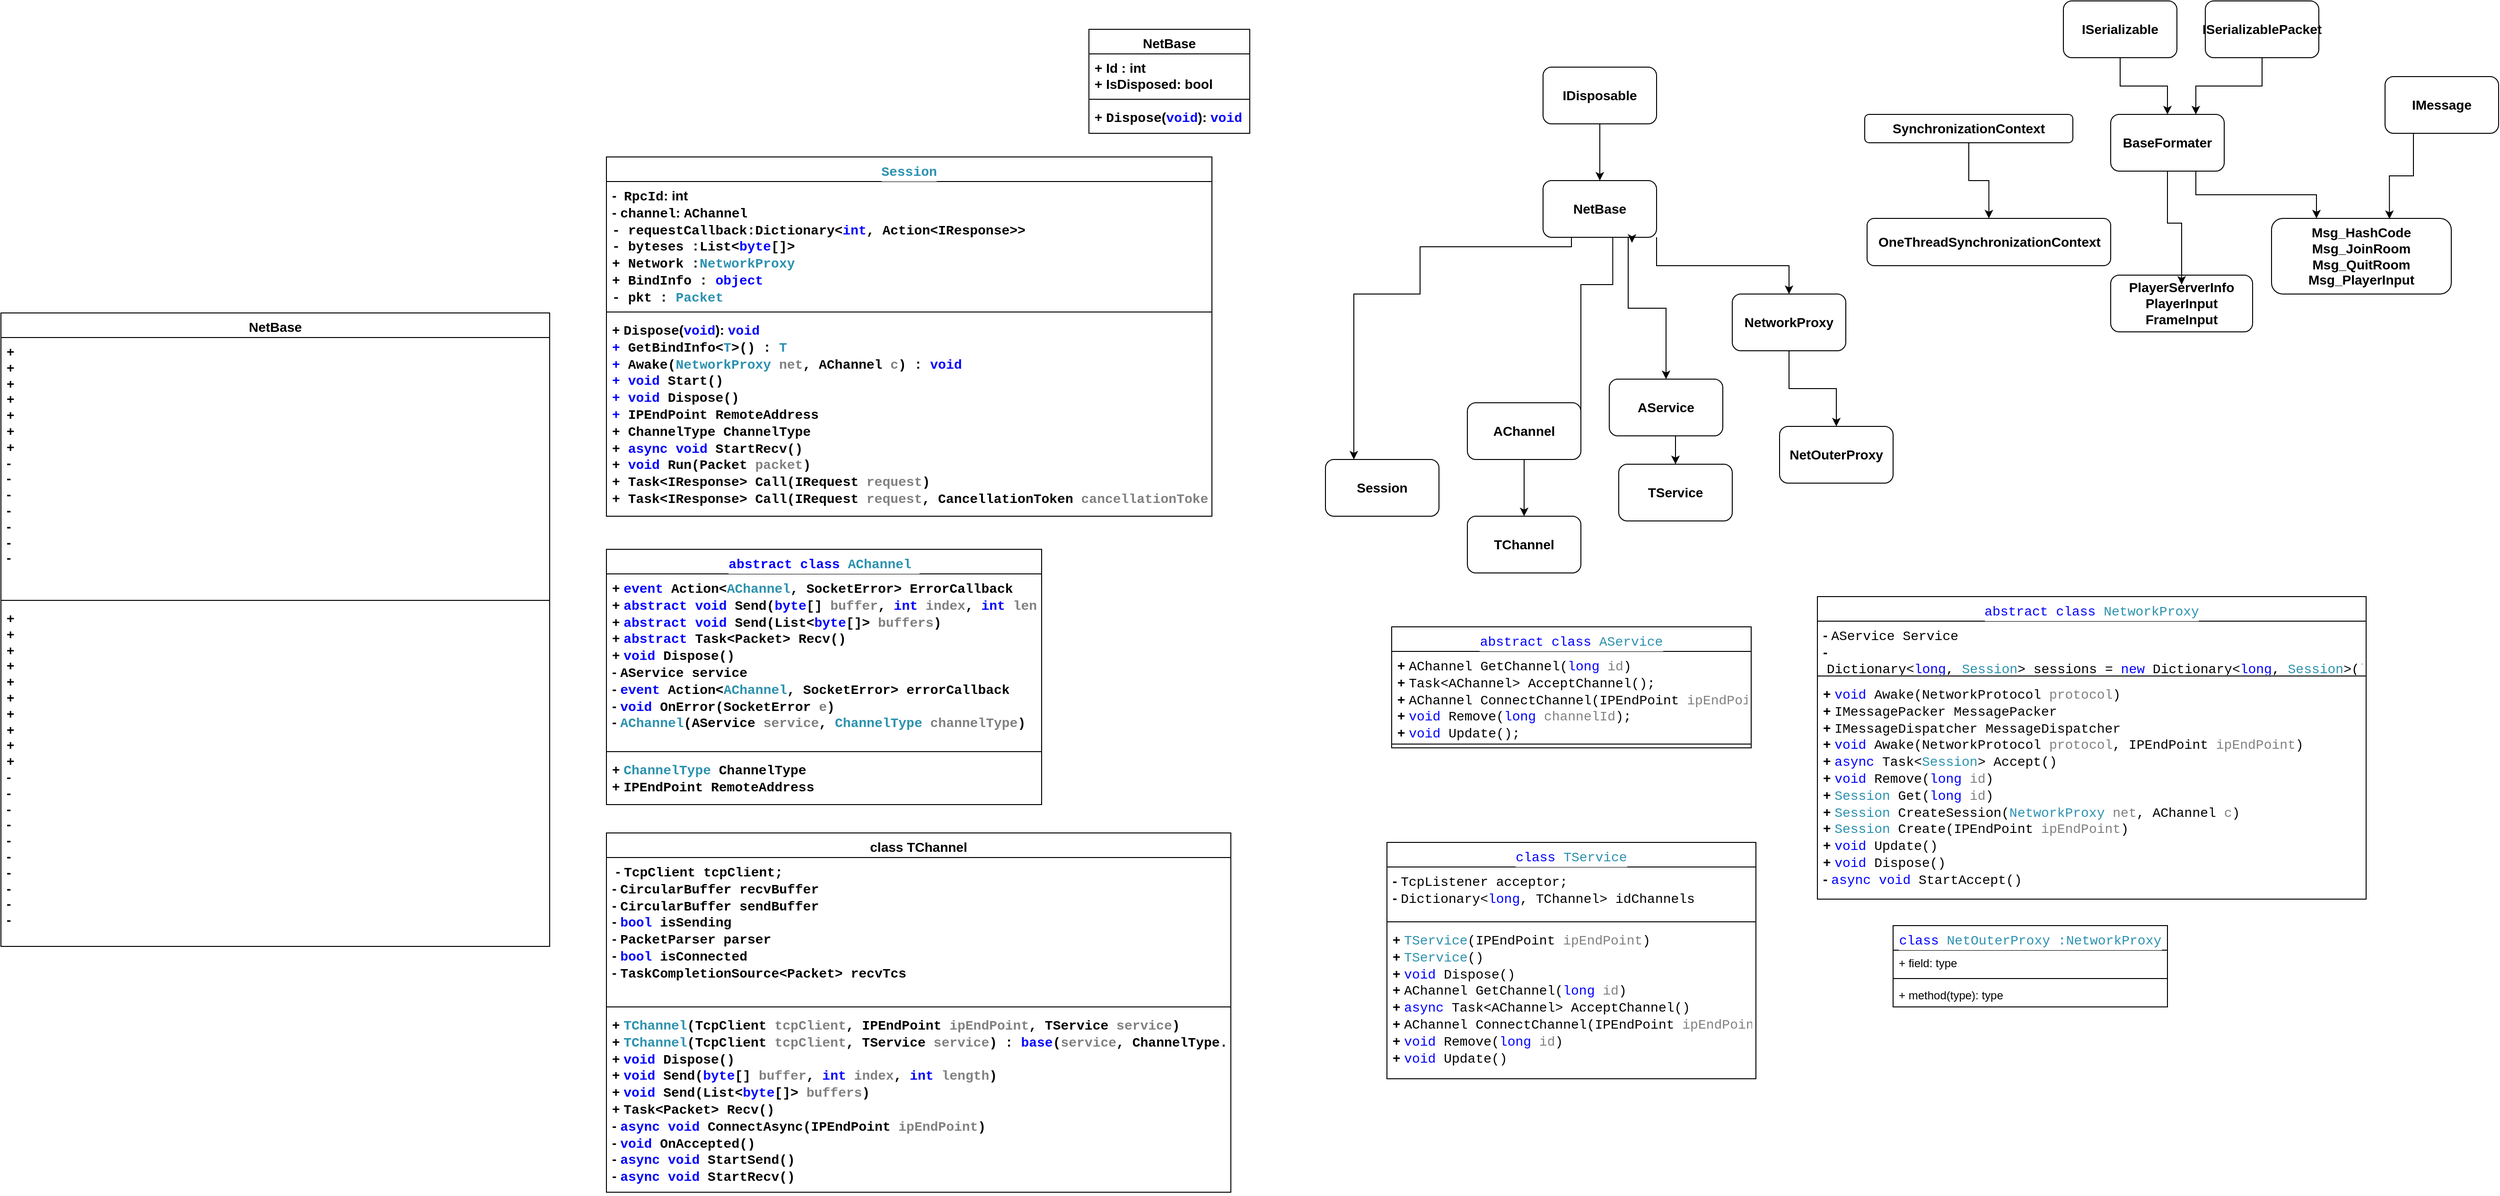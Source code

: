 <mxfile version="24.2.1" type="github">
  <diagram name="第 1 页" id="qLS_Zn4WvnMbw0IKk3QI">
    <mxGraphModel dx="3234" dy="746" grid="1" gridSize="10" guides="1" tooltips="1" connect="1" arrows="1" fold="1" page="1" pageScale="1" pageWidth="900" pageHeight="1600" math="0" shadow="0">
      <root>
        <mxCell id="0" />
        <mxCell id="1" parent="0" />
        <mxCell id="1aPzRMcFkdKcqwK_a0E8-6" style="edgeStyle=orthogonalEdgeStyle;rounded=0;orthogonalLoop=1;jettySize=auto;html=1;exitX=0.5;exitY=1;exitDx=0;exitDy=0;fontStyle=1;fontSize=14;horizontal=1;align=center;" parent="1" source="1aPzRMcFkdKcqwK_a0E8-1" target="1aPzRMcFkdKcqwK_a0E8-5" edge="1">
          <mxGeometry relative="1" as="geometry" />
        </mxCell>
        <mxCell id="1aPzRMcFkdKcqwK_a0E8-1" value="IDisposable" style="rounded=1;whiteSpace=wrap;html=1;fontStyle=1;fontSize=14;horizontal=1;align=center;" parent="1" vertex="1">
          <mxGeometry x="180" y="80" width="120" height="60" as="geometry" />
        </mxCell>
        <mxCell id="1aPzRMcFkdKcqwK_a0E8-10" style="edgeStyle=orthogonalEdgeStyle;rounded=0;orthogonalLoop=1;jettySize=auto;html=1;exitX=0.614;exitY=0.996;exitDx=0;exitDy=0;entryX=0;entryY=0.5;entryDx=0;entryDy=0;exitPerimeter=0;fontStyle=1;fontSize=14;horizontal=1;align=center;" parent="1" source="1aPzRMcFkdKcqwK_a0E8-5" target="1aPzRMcFkdKcqwK_a0E8-9" edge="1">
          <mxGeometry relative="1" as="geometry">
            <Array as="points">
              <mxPoint x="224" y="310" />
              <mxPoint x="220" y="310" />
              <mxPoint x="220" y="400" />
            </Array>
          </mxGeometry>
        </mxCell>
        <mxCell id="1aPzRMcFkdKcqwK_a0E8-19" style="edgeStyle=orthogonalEdgeStyle;rounded=0;orthogonalLoop=1;jettySize=auto;html=1;exitX=0.75;exitY=1;exitDx=0;exitDy=0;fontStyle=1;fontSize=14;horizontal=1;align=center;" parent="1" source="1aPzRMcFkdKcqwK_a0E8-5" target="1aPzRMcFkdKcqwK_a0E8-17" edge="1">
          <mxGeometry relative="1" as="geometry" />
        </mxCell>
        <mxCell id="1aPzRMcFkdKcqwK_a0E8-22" style="edgeStyle=orthogonalEdgeStyle;rounded=0;orthogonalLoop=1;jettySize=auto;html=1;exitX=0.25;exitY=1;exitDx=0;exitDy=0;fontStyle=1;fontSize=14;horizontal=1;align=center;" parent="1" source="1aPzRMcFkdKcqwK_a0E8-5" target="1aPzRMcFkdKcqwK_a0E8-21" edge="1">
          <mxGeometry relative="1" as="geometry">
            <Array as="points">
              <mxPoint x="50" y="270" />
              <mxPoint x="50" y="320" />
              <mxPoint x="-20" y="320" />
            </Array>
          </mxGeometry>
        </mxCell>
        <mxCell id="1aPzRMcFkdKcqwK_a0E8-24" style="edgeStyle=orthogonalEdgeStyle;rounded=0;orthogonalLoop=1;jettySize=auto;html=1;exitX=1;exitY=1;exitDx=0;exitDy=0;fontStyle=1;fontSize=14;horizontal=1;align=center;" parent="1" source="1aPzRMcFkdKcqwK_a0E8-5" target="1aPzRMcFkdKcqwK_a0E8-23" edge="1">
          <mxGeometry relative="1" as="geometry" />
        </mxCell>
        <mxCell id="1aPzRMcFkdKcqwK_a0E8-5" value="NetBase" style="rounded=1;whiteSpace=wrap;html=1;fontStyle=1;fontSize=14;horizontal=1;align=center;" parent="1" vertex="1">
          <mxGeometry x="180" y="200" width="120" height="60" as="geometry" />
        </mxCell>
        <mxCell id="1aPzRMcFkdKcqwK_a0E8-15" style="edgeStyle=orthogonalEdgeStyle;rounded=0;orthogonalLoop=1;jettySize=auto;html=1;exitX=0.5;exitY=1;exitDx=0;exitDy=0;entryX=0.5;entryY=0;entryDx=0;entryDy=0;fontStyle=1;fontSize=14;horizontal=1;align=center;" parent="1" source="1aPzRMcFkdKcqwK_a0E8-9" target="1aPzRMcFkdKcqwK_a0E8-14" edge="1">
          <mxGeometry relative="1" as="geometry" />
        </mxCell>
        <mxCell id="1aPzRMcFkdKcqwK_a0E8-9" value="AChannel" style="rounded=1;whiteSpace=wrap;html=1;fontStyle=1;fontSize=14;horizontal=1;align=center;" parent="1" vertex="1">
          <mxGeometry x="100" y="435" width="120" height="60" as="geometry" />
        </mxCell>
        <mxCell id="1aPzRMcFkdKcqwK_a0E8-14" value="TChannel" style="rounded=1;whiteSpace=wrap;html=1;fontStyle=1;fontSize=14;horizontal=1;align=center;" parent="1" vertex="1">
          <mxGeometry x="100" y="555" width="120" height="60" as="geometry" />
        </mxCell>
        <mxCell id="1aPzRMcFkdKcqwK_a0E8-16" value="TService" style="rounded=1;whiteSpace=wrap;html=1;fontStyle=1;fontSize=14;horizontal=1;align=center;" parent="1" vertex="1">
          <mxGeometry x="260" y="500" width="120" height="60" as="geometry" />
        </mxCell>
        <mxCell id="1aPzRMcFkdKcqwK_a0E8-18" style="edgeStyle=orthogonalEdgeStyle;rounded=0;orthogonalLoop=1;jettySize=auto;html=1;exitX=0.5;exitY=1;exitDx=0;exitDy=0;entryX=0.5;entryY=0;entryDx=0;entryDy=0;fontStyle=1;fontSize=14;horizontal=1;align=center;" parent="1" source="1aPzRMcFkdKcqwK_a0E8-17" target="1aPzRMcFkdKcqwK_a0E8-16" edge="1">
          <mxGeometry relative="1" as="geometry" />
        </mxCell>
        <mxCell id="1aPzRMcFkdKcqwK_a0E8-17" value="AService" style="rounded=1;whiteSpace=wrap;html=1;fontStyle=1;fontSize=14;horizontal=1;align=center;" parent="1" vertex="1">
          <mxGeometry x="250" y="410" width="120" height="60" as="geometry" />
        </mxCell>
        <mxCell id="1aPzRMcFkdKcqwK_a0E8-20" style="edgeStyle=orthogonalEdgeStyle;rounded=0;orthogonalLoop=1;jettySize=auto;html=1;exitX=0.75;exitY=1;exitDx=0;exitDy=0;entryX=0.783;entryY=1.097;entryDx=0;entryDy=0;entryPerimeter=0;fontStyle=1;fontSize=14;horizontal=1;align=center;" parent="1" source="1aPzRMcFkdKcqwK_a0E8-5" target="1aPzRMcFkdKcqwK_a0E8-5" edge="1">
          <mxGeometry relative="1" as="geometry" />
        </mxCell>
        <mxCell id="1aPzRMcFkdKcqwK_a0E8-21" value="Session" style="rounded=1;whiteSpace=wrap;html=1;fontStyle=1;fontSize=14;horizontal=1;align=center;" parent="1" vertex="1">
          <mxGeometry x="-50" y="495" width="120" height="60" as="geometry" />
        </mxCell>
        <mxCell id="1aPzRMcFkdKcqwK_a0E8-27" style="edgeStyle=orthogonalEdgeStyle;rounded=0;orthogonalLoop=1;jettySize=auto;html=1;exitX=0.5;exitY=1;exitDx=0;exitDy=0;fontStyle=1;fontSize=14;horizontal=1;align=center;" parent="1" source="1aPzRMcFkdKcqwK_a0E8-23" target="1aPzRMcFkdKcqwK_a0E8-26" edge="1">
          <mxGeometry relative="1" as="geometry" />
        </mxCell>
        <mxCell id="1aPzRMcFkdKcqwK_a0E8-23" value="NetworkProxy" style="rounded=1;whiteSpace=wrap;html=1;fontStyle=1;fontSize=14;horizontal=1;align=center;" parent="1" vertex="1">
          <mxGeometry x="380" y="320" width="120" height="60" as="geometry" />
        </mxCell>
        <mxCell id="1aPzRMcFkdKcqwK_a0E8-26" value="NetOuterProxy" style="rounded=1;whiteSpace=wrap;html=1;fontStyle=1;fontSize=14;horizontal=1;align=center;" parent="1" vertex="1">
          <mxGeometry x="430" y="460" width="120" height="60" as="geometry" />
        </mxCell>
        <mxCell id="1aPzRMcFkdKcqwK_a0E8-28" value="OneThreadSynchronizationContext" style="rounded=1;whiteSpace=wrap;html=1;fontStyle=1;fontSize=14;horizontal=1;align=center;" parent="1" vertex="1">
          <mxGeometry x="522.5" y="240" width="257.5" height="50" as="geometry" />
        </mxCell>
        <mxCell id="1aPzRMcFkdKcqwK_a0E8-30" style="edgeStyle=orthogonalEdgeStyle;rounded=0;orthogonalLoop=1;jettySize=auto;html=1;exitX=0.5;exitY=1;exitDx=0;exitDy=0;fontStyle=1;fontSize=14;horizontal=1;align=center;" parent="1" source="1aPzRMcFkdKcqwK_a0E8-29" target="1aPzRMcFkdKcqwK_a0E8-28" edge="1">
          <mxGeometry relative="1" as="geometry" />
        </mxCell>
        <mxCell id="1aPzRMcFkdKcqwK_a0E8-29" value="SynchronizationContext" style="rounded=1;whiteSpace=wrap;html=1;fontStyle=1;fontSize=14;horizontal=1;align=center;" parent="1" vertex="1">
          <mxGeometry x="520" y="130" width="220" height="30" as="geometry" />
        </mxCell>
        <mxCell id="1aPzRMcFkdKcqwK_a0E8-31" value="Msg_HashCode&lt;div style=&quot;font-size: 14px;&quot;&gt;Msg_JoinRoom&lt;br style=&quot;font-size: 14px;&quot;&gt;&lt;/div&gt;&lt;div style=&quot;font-size: 14px;&quot;&gt;Msg_QuitRoom&lt;br style=&quot;font-size: 14px;&quot;&gt;&lt;/div&gt;&lt;div style=&quot;font-size: 14px;&quot;&gt;Msg_PlayerInput&lt;br style=&quot;font-size: 14px;&quot;&gt;&lt;/div&gt;" style="rounded=1;whiteSpace=wrap;html=1;fontStyle=1;fontSize=14;horizontal=1;align=center;" parent="1" vertex="1">
          <mxGeometry x="950" y="240" width="190" height="80" as="geometry" />
        </mxCell>
        <mxCell id="1aPzRMcFkdKcqwK_a0E8-34" style="edgeStyle=orthogonalEdgeStyle;rounded=0;orthogonalLoop=1;jettySize=auto;html=1;entryX=0.25;entryY=0;entryDx=0;entryDy=0;exitX=0.75;exitY=1;exitDx=0;exitDy=0;fontStyle=1;fontSize=14;horizontal=1;align=center;" parent="1" source="1aPzRMcFkdKcqwK_a0E8-32" target="1aPzRMcFkdKcqwK_a0E8-31" edge="1">
          <mxGeometry relative="1" as="geometry">
            <mxPoint x="850" y="200" as="sourcePoint" />
          </mxGeometry>
        </mxCell>
        <mxCell id="1aPzRMcFkdKcqwK_a0E8-32" value="BaseFormater" style="rounded=1;whiteSpace=wrap;html=1;fontStyle=1;fontSize=14;horizontal=1;align=center;" parent="1" vertex="1">
          <mxGeometry x="780" y="130" width="120" height="60" as="geometry" />
        </mxCell>
        <mxCell id="1aPzRMcFkdKcqwK_a0E8-33" value="IMessage" style="rounded=1;whiteSpace=wrap;html=1;fontStyle=1;fontSize=14;horizontal=1;align=center;" parent="1" vertex="1">
          <mxGeometry x="1070" y="90" width="120" height="60" as="geometry" />
        </mxCell>
        <mxCell id="1aPzRMcFkdKcqwK_a0E8-35" style="edgeStyle=orthogonalEdgeStyle;rounded=0;orthogonalLoop=1;jettySize=auto;html=1;exitX=0.25;exitY=1;exitDx=0;exitDy=0;entryX=0.656;entryY=0.007;entryDx=0;entryDy=0;entryPerimeter=0;fontStyle=1;fontSize=14;horizontal=1;align=center;" parent="1" source="1aPzRMcFkdKcqwK_a0E8-33" target="1aPzRMcFkdKcqwK_a0E8-31" edge="1">
          <mxGeometry relative="1" as="geometry" />
        </mxCell>
        <mxCell id="1aPzRMcFkdKcqwK_a0E8-39" value="PlayerServerInfo&lt;div style=&quot;font-size: 14px;&quot;&gt;PlayerInput&lt;br style=&quot;font-size: 14px;&quot;&gt;&lt;/div&gt;&lt;div style=&quot;font-size: 14px;&quot;&gt;FrameInput&lt;br style=&quot;font-size: 14px;&quot;&gt;&lt;/div&gt;" style="rounded=1;whiteSpace=wrap;html=1;fontStyle=1;fontSize=14;horizontal=1;align=center;" parent="1" vertex="1">
          <mxGeometry x="780" y="300" width="150" height="60" as="geometry" />
        </mxCell>
        <mxCell id="1aPzRMcFkdKcqwK_a0E8-40" style="edgeStyle=orthogonalEdgeStyle;rounded=0;orthogonalLoop=1;jettySize=auto;html=1;exitX=0.5;exitY=1;exitDx=0;exitDy=0;entryX=0.5;entryY=0.167;entryDx=0;entryDy=0;entryPerimeter=0;fontStyle=1;fontSize=14;horizontal=1;align=center;" parent="1" source="1aPzRMcFkdKcqwK_a0E8-32" target="1aPzRMcFkdKcqwK_a0E8-39" edge="1">
          <mxGeometry relative="1" as="geometry" />
        </mxCell>
        <mxCell id="1aPzRMcFkdKcqwK_a0E8-43" style="edgeStyle=orthogonalEdgeStyle;rounded=0;orthogonalLoop=1;jettySize=auto;html=1;exitX=0.5;exitY=1;exitDx=0;exitDy=0;fontStyle=1;fontSize=14;horizontal=1;align=center;" parent="1" source="1aPzRMcFkdKcqwK_a0E8-41" target="1aPzRMcFkdKcqwK_a0E8-32" edge="1">
          <mxGeometry relative="1" as="geometry" />
        </mxCell>
        <mxCell id="1aPzRMcFkdKcqwK_a0E8-41" value="ISerializable" style="rounded=1;whiteSpace=wrap;html=1;fontStyle=1;fontSize=14;horizontal=1;align=center;" parent="1" vertex="1">
          <mxGeometry x="730" y="10" width="120" height="60" as="geometry" />
        </mxCell>
        <mxCell id="1aPzRMcFkdKcqwK_a0E8-44" style="edgeStyle=orthogonalEdgeStyle;rounded=0;orthogonalLoop=1;jettySize=auto;html=1;exitX=0.5;exitY=1;exitDx=0;exitDy=0;entryX=0.75;entryY=0;entryDx=0;entryDy=0;fontStyle=1;fontSize=14;horizontal=1;align=center;" parent="1" source="1aPzRMcFkdKcqwK_a0E8-42" target="1aPzRMcFkdKcqwK_a0E8-32" edge="1">
          <mxGeometry relative="1" as="geometry" />
        </mxCell>
        <mxCell id="1aPzRMcFkdKcqwK_a0E8-42" value="ISerializablePacket" style="rounded=1;whiteSpace=wrap;html=1;fontStyle=1;fontSize=14;horizontal=1;align=center;" parent="1" vertex="1">
          <mxGeometry x="880" y="10" width="120" height="60" as="geometry" />
        </mxCell>
        <mxCell id="wbuLznath_k8Y6raX3qd-1" value="&lt;span style=&quot;font-size: 14px;&quot;&gt;NetBase&lt;/span&gt;" style="swimlane;fontStyle=1;align=center;verticalAlign=top;childLayout=stackLayout;horizontal=1;startSize=26;horizontalStack=0;resizeParent=1;resizeParentMax=0;resizeLast=0;collapsible=1;marginBottom=0;whiteSpace=wrap;html=1;fontSize=14;" vertex="1" parent="1">
          <mxGeometry x="-300" y="40" width="170" height="110" as="geometry" />
        </mxCell>
        <mxCell id="wbuLznath_k8Y6raX3qd-2" value="+ Id : int&lt;div style=&quot;font-size: 14px;&quot;&gt;+ IsDisposed: bool&lt;/div&gt;" style="text;strokeColor=none;fillColor=none;align=left;verticalAlign=top;spacingLeft=4;spacingRight=4;overflow=hidden;rotatable=0;points=[[0,0.5],[1,0.5]];portConstraint=eastwest;whiteSpace=wrap;html=1;fontStyle=1;fontSize=14;horizontal=1;" vertex="1" parent="wbuLznath_k8Y6raX3qd-1">
          <mxGeometry y="26" width="170" height="44" as="geometry" />
        </mxCell>
        <mxCell id="wbuLznath_k8Y6raX3qd-3" value="" style="line;strokeWidth=1;fillColor=none;align=center;verticalAlign=middle;spacingTop=-1;spacingLeft=3;spacingRight=3;rotatable=0;labelPosition=right;points=[];portConstraint=eastwest;strokeColor=inherit;fontStyle=1;fontSize=14;horizontal=1;" vertex="1" parent="wbuLznath_k8Y6raX3qd-1">
          <mxGeometry y="70" width="170" height="8" as="geometry" />
        </mxCell>
        <mxCell id="wbuLznath_k8Y6raX3qd-4" value="+&amp;nbsp;&lt;span style=&quot;background-color: rgb(255, 255, 255); font-family: Consolas, &amp;quot;Courier New&amp;quot;, monospace; font-size: 14px; white-space: pre;&quot;&gt;Dispose&lt;/span&gt;&lt;span style=&quot;background-color: initial; font-size: 14px;&quot;&gt;(&lt;/span&gt;&lt;span style=&quot;color: rgb(0, 0, 255); background-color: rgb(255, 255, 255); font-family: Consolas, &amp;quot;Courier New&amp;quot;, monospace; font-size: 14px; white-space: pre;&quot;&gt;void&lt;/span&gt;&lt;span style=&quot;background-color: initial; font-size: 14px;&quot;&gt;):&amp;nbsp;&lt;/span&gt;&lt;span style=&quot;color: rgb(0, 0, 255); background-color: rgb(255, 255, 255); font-family: Consolas, &amp;quot;Courier New&amp;quot;, monospace; font-size: 14px; white-space: pre;&quot;&gt;void&lt;/span&gt;" style="text;strokeColor=none;fillColor=none;align=left;verticalAlign=top;spacingLeft=4;spacingRight=4;overflow=hidden;rotatable=0;points=[[0,0.5],[1,0.5]];portConstraint=eastwest;whiteSpace=wrap;html=1;fontStyle=1;fontSize=14;horizontal=1;" vertex="1" parent="wbuLznath_k8Y6raX3qd-1">
          <mxGeometry y="78" width="170" height="32" as="geometry" />
        </mxCell>
        <mxCell id="wbuLznath_k8Y6raX3qd-5" value="&lt;div style=&quot;background-color: rgb(255, 255, 255); font-family: Consolas, &amp;quot;Courier New&amp;quot;, monospace; font-size: 14px; line-height: 19px; white-space: pre;&quot;&gt;&lt;span style=&quot;color: rgb(43, 145, 175); font-size: 14px;&quot;&gt;Session&lt;/span&gt;&lt;/div&gt;" style="swimlane;fontStyle=1;align=center;verticalAlign=top;childLayout=stackLayout;horizontal=1;startSize=26;horizontalStack=0;resizeParent=1;resizeParentMax=0;resizeLast=0;collapsible=1;marginBottom=0;whiteSpace=wrap;html=1;fontSize=14;" vertex="1" parent="1">
          <mxGeometry x="-810" y="175" width="640" height="380" as="geometry" />
        </mxCell>
        <mxCell id="wbuLznath_k8Y6raX3qd-6" value="-&amp;nbsp;&amp;nbsp;&lt;span style=&quot;background-color: rgb(255, 255, 255); font-family: Consolas, &amp;quot;Courier New&amp;quot;, monospace; font-size: 14px; white-space: pre;&quot;&gt;RpcId&lt;/span&gt;&lt;span style=&quot;background-color: initial; font-size: 14px;&quot;&gt;: int&lt;/span&gt;&lt;br style=&quot;font-size: 14px;&quot;&gt;&lt;div style=&quot;font-size: 14px;&quot;&gt;-&amp;nbsp;&lt;span style=&quot;background-color: rgb(255, 255, 255); font-family: Consolas, &amp;quot;Courier New&amp;quot;, monospace; font-size: 14px; white-space: pre;&quot;&gt;channel&lt;/span&gt;&lt;span style=&quot;background-color: initial; font-size: 14px;&quot;&gt;:&amp;nbsp;&lt;/span&gt;&lt;span style=&quot;background-color: rgb(255, 255, 255); font-family: Consolas, &amp;quot;Courier New&amp;quot;, monospace; font-size: 14px; white-space: pre;&quot;&gt;AChannel&lt;/span&gt;&lt;/div&gt;&lt;div style=&quot;font-size: 14px;&quot;&gt;&lt;span style=&quot;background-color: rgb(255, 255, 255); font-family: Consolas, &amp;quot;Courier New&amp;quot;, monospace; font-size: 14px; white-space: pre;&quot;&gt;- &lt;/span&gt;&lt;span style=&quot;background-color: rgb(255, 255, 255); font-family: Consolas, &amp;quot;Courier New&amp;quot;, monospace; font-size: 14px; white-space: pre;&quot;&gt;requestCallback:&lt;/span&gt;&lt;span style=&quot;background-color: rgb(255, 255, 255); font-family: Consolas, &amp;quot;Courier New&amp;quot;, monospace; font-size: 14px; white-space: pre;&quot;&gt;Dictionary&lt;/span&gt;&lt;span style=&quot;background-color: rgb(255, 255, 255); font-family: Consolas, &amp;quot;Courier New&amp;quot;, monospace; font-size: 14px; white-space: pre;&quot;&gt;&amp;lt;&lt;/span&gt;&lt;span style=&quot;font-family: Consolas, &amp;quot;Courier New&amp;quot;, monospace; font-size: 14px; white-space: pre; color: rgb(0, 0, 255);&quot;&gt;int&lt;/span&gt;&lt;span style=&quot;background-color: rgb(255, 255, 255); font-family: Consolas, &amp;quot;Courier New&amp;quot;, monospace; font-size: 14px; white-space: pre;&quot;&gt;, &lt;/span&gt;&lt;span style=&quot;background-color: rgb(255, 255, 255); font-family: Consolas, &amp;quot;Courier New&amp;quot;, monospace; font-size: 14px; white-space: pre;&quot;&gt;Action&lt;/span&gt;&lt;span style=&quot;background-color: rgb(255, 255, 255); font-family: Consolas, &amp;quot;Courier New&amp;quot;, monospace; font-size: 14px; white-space: pre;&quot;&gt;&amp;lt;&lt;/span&gt;&lt;span style=&quot;background-color: rgb(255, 255, 255); font-family: Consolas, &amp;quot;Courier New&amp;quot;, monospace; font-size: 14px; white-space: pre;&quot;&gt;IResponse&lt;/span&gt;&lt;span style=&quot;background-color: rgb(255, 255, 255); font-family: Consolas, &amp;quot;Courier New&amp;quot;, monospace; font-size: 14px; white-space: pre;&quot;&gt;&amp;gt;&amp;gt;&lt;/span&gt;&lt;/div&gt;&lt;div style=&quot;font-size: 14px;&quot;&gt;&lt;span style=&quot;background-color: rgb(255, 255, 255); font-family: Consolas, &amp;quot;Courier New&amp;quot;, monospace; font-size: 14px; white-space: pre;&quot;&gt;- &lt;/span&gt;&lt;span style=&quot;background-color: rgb(255, 255, 255); font-family: Consolas, &amp;quot;Courier New&amp;quot;, monospace; font-size: 14px; white-space: pre;&quot;&gt;byteses :&lt;/span&gt;&lt;span style=&quot;background-color: rgb(255, 255, 255); font-family: Consolas, &amp;quot;Courier New&amp;quot;, monospace; font-size: 14px; white-space: pre;&quot;&gt;List&lt;/span&gt;&lt;span style=&quot;background-color: rgb(255, 255, 255); font-family: Consolas, &amp;quot;Courier New&amp;quot;, monospace; font-size: 14px; white-space: pre;&quot;&gt;&amp;lt;&lt;/span&gt;&lt;span style=&quot;font-family: Consolas, &amp;quot;Courier New&amp;quot;, monospace; font-size: 14px; white-space: pre; color: rgb(0, 0, 255);&quot;&gt;byte&lt;/span&gt;&lt;span style=&quot;background-color: rgb(255, 255, 255); font-family: Consolas, &amp;quot;Courier New&amp;quot;, monospace; font-size: 14px; white-space: pre;&quot;&gt;[]&amp;gt;&lt;/span&gt;&lt;/div&gt;&lt;div style=&quot;font-size: 14px;&quot;&gt;&lt;span style=&quot;background-color: rgb(255, 255, 255); font-family: Consolas, &amp;quot;Courier New&amp;quot;, monospace; font-size: 14px; white-space: pre;&quot;&gt;+ &lt;/span&gt;&lt;span style=&quot;background-color: rgb(255, 255, 255); font-family: Consolas, &amp;quot;Courier New&amp;quot;, monospace; font-size: 14px; white-space: pre;&quot;&gt;Network :&lt;/span&gt;&lt;span style=&quot;color: rgb(43, 145, 175); background-color: rgb(255, 255, 255); font-family: Consolas, &amp;quot;Courier New&amp;quot;, monospace; font-size: 14px; white-space: pre;&quot;&gt;NetworkProxy&lt;/span&gt;&lt;/div&gt;&lt;div style=&quot;font-size: 14px;&quot;&gt;&lt;span style=&quot;background-color: rgb(255, 255, 255); font-family: Consolas, &amp;quot;Courier New&amp;quot;, monospace; font-size: 14px; white-space: pre;&quot;&gt;+ &lt;/span&gt;&lt;span style=&quot;background-color: rgb(255, 255, 255); font-family: Consolas, &amp;quot;Courier New&amp;quot;, monospace; font-size: 14px; white-space: pre;&quot;&gt;BindInfo : &lt;/span&gt;&lt;span style=&quot;color: rgb(0, 0, 255); background-color: rgb(255, 255, 255); font-family: Consolas, &amp;quot;Courier New&amp;quot;, monospace; font-size: 14px; white-space: pre;&quot;&gt;object&lt;/span&gt;&lt;/div&gt;&lt;div style=&quot;font-size: 14px;&quot;&gt;&lt;span style=&quot;background-color: rgb(255, 255, 255); font-family: Consolas, &amp;quot;Courier New&amp;quot;, monospace; font-size: 14px; white-space: pre;&quot;&gt;- &lt;/span&gt;&lt;span style=&quot;background-color: rgb(255, 255, 255); font-family: Consolas, &amp;quot;Courier New&amp;quot;, monospace; font-size: 14px; white-space: pre;&quot;&gt;pkt : &lt;/span&gt;&lt;span style=&quot;color: rgb(43, 145, 175); background-color: rgb(255, 255, 255); font-family: Consolas, &amp;quot;Courier New&amp;quot;, monospace; font-size: 14px; white-space: pre;&quot;&gt;Packet&lt;/span&gt;&lt;/div&gt;" style="text;strokeColor=none;fillColor=none;align=left;verticalAlign=top;spacingLeft=4;spacingRight=4;overflow=hidden;rotatable=0;points=[[0,0.5],[1,0.5]];portConstraint=eastwest;whiteSpace=wrap;html=1;fontStyle=1;fontSize=14;horizontal=1;" vertex="1" parent="wbuLznath_k8Y6raX3qd-5">
          <mxGeometry y="26" width="640" height="134" as="geometry" />
        </mxCell>
        <mxCell id="wbuLznath_k8Y6raX3qd-7" value="" style="line;strokeWidth=1;fillColor=none;align=center;verticalAlign=middle;spacingTop=-1;spacingLeft=3;spacingRight=3;rotatable=0;labelPosition=right;points=[];portConstraint=eastwest;strokeColor=inherit;fontStyle=1;fontSize=14;horizontal=1;" vertex="1" parent="wbuLznath_k8Y6raX3qd-5">
          <mxGeometry y="160" width="640" height="8" as="geometry" />
        </mxCell>
        <mxCell id="wbuLznath_k8Y6raX3qd-8" value="+&amp;nbsp;&lt;span style=&quot;background-color: rgb(255, 255, 255); font-family: Consolas, &amp;quot;Courier New&amp;quot;, monospace; font-size: 14px; white-space: pre;&quot;&gt;Dispose&lt;/span&gt;&lt;span style=&quot;background-color: initial; font-size: 14px;&quot;&gt;(&lt;/span&gt;&lt;span style=&quot;color: rgb(0, 0, 255); background-color: rgb(255, 255, 255); font-family: Consolas, &amp;quot;Courier New&amp;quot;, monospace; font-size: 14px; white-space: pre;&quot;&gt;void&lt;/span&gt;&lt;span style=&quot;background-color: initial; font-size: 14px;&quot;&gt;):&amp;nbsp;&lt;/span&gt;&lt;span style=&quot;color: rgb(0, 0, 255); background-color: rgb(255, 255, 255); font-family: Consolas, &amp;quot;Courier New&amp;quot;, monospace; font-size: 14px; white-space: pre;&quot;&gt;void&lt;/span&gt;&lt;div style=&quot;font-size: 14px;&quot;&gt;&lt;span style=&quot;color: rgb(0, 0, 255); background-color: rgb(255, 255, 255); font-family: Consolas, &amp;quot;Courier New&amp;quot;, monospace; font-size: 14px; white-space: pre;&quot;&gt;+ &lt;/span&gt;&lt;span style=&quot;background-color: rgb(255, 255, 255); font-family: Consolas, &amp;quot;Courier New&amp;quot;, monospace; font-size: 14px; white-space: pre;&quot;&gt;GetBindInfo&lt;/span&gt;&lt;span style=&quot;background-color: rgb(255, 255, 255); font-family: Consolas, &amp;quot;Courier New&amp;quot;, monospace; font-size: 14px; white-space: pre;&quot;&gt;&amp;lt;&lt;/span&gt;&lt;span style=&quot;font-family: Consolas, &amp;quot;Courier New&amp;quot;, monospace; font-size: 14px; white-space: pre; color: rgb(43, 145, 175);&quot;&gt;T&lt;/span&gt;&lt;span style=&quot;background-color: rgb(255, 255, 255); font-family: Consolas, &amp;quot;Courier New&amp;quot;, monospace; font-size: 14px; white-space: pre;&quot;&gt;&amp;gt;() : &lt;/span&gt;&lt;span style=&quot;color: rgb(43, 145, 175); background-color: rgb(255, 255, 255); font-family: Consolas, &amp;quot;Courier New&amp;quot;, monospace; font-size: 14px; white-space: pre;&quot;&gt;T&lt;/span&gt;&lt;/div&gt;&lt;div style=&quot;font-size: 14px;&quot;&gt;&lt;span style=&quot;color: rgb(0, 0, 255); font-family: Consolas, &amp;quot;Courier New&amp;quot;, monospace; font-size: 14px; white-space: pre; background-color: rgb(255, 255, 255);&quot;&gt;+ &lt;/span&gt;&lt;span style=&quot;background-color: rgb(255, 255, 255); font-family: Consolas, &amp;quot;Courier New&amp;quot;, monospace; font-size: 14px; white-space: pre;&quot;&gt;Awake&lt;/span&gt;&lt;span style=&quot;background-color: rgb(255, 255, 255); font-family: Consolas, &amp;quot;Courier New&amp;quot;, monospace; font-size: 14px; white-space: pre;&quot;&gt;(&lt;/span&gt;&lt;span style=&quot;font-family: Consolas, &amp;quot;Courier New&amp;quot;, monospace; font-size: 14px; white-space: pre; color: rgb(43, 145, 175);&quot;&gt;NetworkProxy&lt;/span&gt;&lt;span style=&quot;background-color: rgb(255, 255, 255); font-family: Consolas, &amp;quot;Courier New&amp;quot;, monospace; font-size: 14px; white-space: pre;&quot;&gt; &lt;/span&gt;&lt;span style=&quot;font-family: Consolas, &amp;quot;Courier New&amp;quot;, monospace; font-size: 14px; white-space: pre; color: rgb(128, 128, 128);&quot;&gt;net&lt;/span&gt;&lt;span style=&quot;background-color: rgb(255, 255, 255); font-family: Consolas, &amp;quot;Courier New&amp;quot;, monospace; font-size: 14px; white-space: pre;&quot;&gt;, &lt;/span&gt;&lt;span style=&quot;background-color: rgb(255, 255, 255); font-family: Consolas, &amp;quot;Courier New&amp;quot;, monospace; font-size: 14px; white-space: pre;&quot;&gt;AChannel&lt;/span&gt;&lt;span style=&quot;background-color: rgb(255, 255, 255); font-family: Consolas, &amp;quot;Courier New&amp;quot;, monospace; font-size: 14px; white-space: pre;&quot;&gt; &lt;/span&gt;&lt;span style=&quot;font-family: Consolas, &amp;quot;Courier New&amp;quot;, monospace; font-size: 14px; white-space: pre; color: rgb(128, 128, 128);&quot;&gt;c&lt;/span&gt;&lt;span style=&quot;background-color: rgb(255, 255, 255); font-family: Consolas, &amp;quot;Courier New&amp;quot;, monospace; font-size: 14px; white-space: pre;&quot;&gt;) : &lt;/span&gt;&lt;span style=&quot;color: rgb(0, 0, 255); background-color: rgb(255, 255, 255); font-family: Consolas, &amp;quot;Courier New&amp;quot;, monospace; font-size: 14px; white-space: pre;&quot;&gt;void&lt;/span&gt;&lt;/div&gt;&lt;div style=&quot;font-size: 14px;&quot;&gt;&lt;span style=&quot;color: rgb(0, 0, 255); font-family: Consolas, &amp;quot;Courier New&amp;quot;, monospace; font-size: 14px; white-space: pre; background-color: rgb(255, 255, 255);&quot;&gt;+ &lt;/span&gt;&lt;span style=&quot;font-family: Consolas, &amp;quot;Courier New&amp;quot;, monospace; font-size: 14px; white-space: pre; color: rgb(0, 0, 255);&quot;&gt;void&lt;/span&gt;&lt;span style=&quot;background-color: rgb(255, 255, 255); font-family: Consolas, &amp;quot;Courier New&amp;quot;, monospace; font-size: 14px; white-space: pre;&quot;&gt; &lt;/span&gt;&lt;span style=&quot;background-color: rgb(255, 255, 255); font-family: Consolas, &amp;quot;Courier New&amp;quot;, monospace; font-size: 14px; white-space: pre;&quot;&gt;Start&lt;/span&gt;&lt;span style=&quot;background-color: rgb(255, 255, 255); font-family: Consolas, &amp;quot;Courier New&amp;quot;, monospace; font-size: 14px; white-space: pre;&quot;&gt;()&lt;/span&gt;&lt;/div&gt;&lt;div style=&quot;font-size: 14px;&quot;&gt;&lt;span style=&quot;color: rgb(0, 0, 255); font-family: Consolas, &amp;quot;Courier New&amp;quot;, monospace; font-size: 14px; white-space: pre; background-color: rgb(255, 255, 255);&quot;&gt;+ &lt;/span&gt;&lt;span style=&quot;font-family: Consolas, &amp;quot;Courier New&amp;quot;, monospace; font-size: 14px; white-space: pre; color: rgb(0, 0, 255);&quot;&gt;void&lt;/span&gt;&lt;span style=&quot;background-color: rgb(255, 255, 255); font-family: Consolas, &amp;quot;Courier New&amp;quot;, monospace; font-size: 14px; white-space: pre;&quot;&gt; &lt;/span&gt;&lt;span style=&quot;background-color: rgb(255, 255, 255); font-family: Consolas, &amp;quot;Courier New&amp;quot;, monospace; font-size: 14px; white-space: pre;&quot;&gt;Dispose&lt;/span&gt;&lt;span style=&quot;background-color: rgb(255, 255, 255); font-family: Consolas, &amp;quot;Courier New&amp;quot;, monospace; font-size: 14px; white-space: pre;&quot;&gt;()&lt;/span&gt;&lt;/div&gt;&lt;div style=&quot;font-size: 14px;&quot;&gt;&lt;span style=&quot;color: rgb(0, 0, 255); font-family: Consolas, &amp;quot;Courier New&amp;quot;, monospace; font-size: 14px; white-space: pre; background-color: rgb(255, 255, 255);&quot;&gt;+ &lt;/span&gt;&lt;span style=&quot;background-color: rgb(255, 255, 255); font-family: Consolas, &amp;quot;Courier New&amp;quot;, monospace; font-size: 14px; white-space: pre;&quot;&gt;IPEndPoint&lt;/span&gt;&lt;span style=&quot;background-color: rgb(255, 255, 255); font-family: Consolas, &amp;quot;Courier New&amp;quot;, monospace; font-size: 14px; white-space: pre;&quot;&gt; &lt;/span&gt;&lt;span style=&quot;background-color: rgb(255, 255, 255); font-family: Consolas, &amp;quot;Courier New&amp;quot;, monospace; font-size: 14px; white-space: pre;&quot;&gt;RemoteAddress&lt;/span&gt;&lt;/div&gt;&lt;div style=&quot;font-size: 14px;&quot;&gt;&lt;span style=&quot;background-color: rgb(255, 255, 255); font-family: Consolas, &amp;quot;Courier New&amp;quot;, monospace; font-size: 14px; white-space: pre;&quot;&gt;+ &lt;/span&gt;&lt;span style=&quot;background-color: rgb(255, 255, 255); font-family: Consolas, &amp;quot;Courier New&amp;quot;, monospace; font-size: 14px; white-space: pre;&quot;&gt;ChannelType&lt;/span&gt;&lt;span style=&quot;background-color: rgb(255, 255, 255); font-family: Consolas, &amp;quot;Courier New&amp;quot;, monospace; font-size: 14px; white-space: pre;&quot;&gt; &lt;/span&gt;&lt;span style=&quot;background-color: rgb(255, 255, 255); font-family: Consolas, &amp;quot;Courier New&amp;quot;, monospace; font-size: 14px; white-space: pre;&quot;&gt;ChannelType&lt;/span&gt;&lt;/div&gt;&lt;div style=&quot;font-size: 14px;&quot;&gt;&lt;span style=&quot;font-family: Consolas, &amp;quot;Courier New&amp;quot;, monospace; font-size: 14px; white-space: pre; background-color: rgb(255, 255, 255);&quot;&gt;+ &lt;/span&gt;&lt;span style=&quot;font-family: Consolas, &amp;quot;Courier New&amp;quot;, monospace; font-size: 14px; white-space: pre; color: rgb(0, 0, 255);&quot;&gt;async&lt;/span&gt;&lt;span style=&quot;background-color: rgb(255, 255, 255); font-family: Consolas, &amp;quot;Courier New&amp;quot;, monospace; font-size: 14px; white-space: pre;&quot;&gt; &lt;/span&gt;&lt;span style=&quot;font-family: Consolas, &amp;quot;Courier New&amp;quot;, monospace; font-size: 14px; white-space: pre; color: rgb(0, 0, 255);&quot;&gt;void&lt;/span&gt;&lt;span style=&quot;background-color: rgb(255, 255, 255); font-family: Consolas, &amp;quot;Courier New&amp;quot;, monospace; font-size: 14px; white-space: pre;&quot;&gt; &lt;/span&gt;&lt;span style=&quot;background-color: rgb(255, 255, 255); font-family: Consolas, &amp;quot;Courier New&amp;quot;, monospace; font-size: 14px; white-space: pre;&quot;&gt;StartRecv&lt;/span&gt;&lt;span style=&quot;background-color: rgb(255, 255, 255); font-family: Consolas, &amp;quot;Courier New&amp;quot;, monospace; font-size: 14px; white-space: pre;&quot;&gt;()&lt;/span&gt;&lt;/div&gt;&lt;div style=&quot;font-size: 14px;&quot;&gt;&lt;span style=&quot;font-family: Consolas, &amp;quot;Courier New&amp;quot;, monospace; font-size: 14px; white-space: pre; background-color: rgb(255, 255, 255);&quot;&gt;+ &lt;/span&gt;&lt;span style=&quot;font-family: Consolas, &amp;quot;Courier New&amp;quot;, monospace; font-size: 14px; white-space: pre; color: rgb(0, 0, 255);&quot;&gt;void&lt;/span&gt;&lt;span style=&quot;background-color: rgb(255, 255, 255); font-family: Consolas, &amp;quot;Courier New&amp;quot;, monospace; font-size: 14px; white-space: pre;&quot;&gt; &lt;/span&gt;&lt;span style=&quot;background-color: rgb(255, 255, 255); font-family: Consolas, &amp;quot;Courier New&amp;quot;, monospace; font-size: 14px; white-space: pre;&quot;&gt;Run&lt;/span&gt;&lt;span style=&quot;background-color: rgb(255, 255, 255); font-family: Consolas, &amp;quot;Courier New&amp;quot;, monospace; font-size: 14px; white-space: pre;&quot;&gt;(&lt;/span&gt;&lt;span style=&quot;background-color: rgb(255, 255, 255); font-family: Consolas, &amp;quot;Courier New&amp;quot;, monospace; font-size: 14px; white-space: pre;&quot;&gt;Packet&lt;/span&gt;&lt;span style=&quot;background-color: rgb(255, 255, 255); font-family: Consolas, &amp;quot;Courier New&amp;quot;, monospace; font-size: 14px; white-space: pre;&quot;&gt; &lt;/span&gt;&lt;span style=&quot;font-family: Consolas, &amp;quot;Courier New&amp;quot;, monospace; font-size: 14px; white-space: pre; color: rgb(128, 128, 128);&quot;&gt;packet&lt;/span&gt;&lt;span style=&quot;background-color: rgb(255, 255, 255); font-family: Consolas, &amp;quot;Courier New&amp;quot;, monospace; font-size: 14px; white-space: pre;&quot;&gt;)&lt;/span&gt;&lt;/div&gt;&lt;div style=&quot;font-size: 14px;&quot;&gt;&lt;span style=&quot;font-family: Consolas, &amp;quot;Courier New&amp;quot;, monospace; font-size: 14px; white-space: pre; background-color: rgb(255, 255, 255);&quot;&gt;+ &lt;/span&gt;&lt;span style=&quot;background-color: rgb(255, 255, 255); font-family: Consolas, &amp;quot;Courier New&amp;quot;, monospace; font-size: 14px; white-space: pre;&quot;&gt;Task&lt;/span&gt;&lt;span style=&quot;background-color: rgb(255, 255, 255); font-family: Consolas, &amp;quot;Courier New&amp;quot;, monospace; font-size: 14px; white-space: pre;&quot;&gt;&amp;lt;&lt;/span&gt;&lt;span style=&quot;background-color: rgb(255, 255, 255); font-family: Consolas, &amp;quot;Courier New&amp;quot;, monospace; font-size: 14px; white-space: pre;&quot;&gt;IResponse&lt;/span&gt;&lt;span style=&quot;background-color: rgb(255, 255, 255); font-family: Consolas, &amp;quot;Courier New&amp;quot;, monospace; font-size: 14px; white-space: pre;&quot;&gt;&amp;gt; &lt;/span&gt;&lt;span style=&quot;background-color: rgb(255, 255, 255); font-family: Consolas, &amp;quot;Courier New&amp;quot;, monospace; font-size: 14px; white-space: pre;&quot;&gt;Call&lt;/span&gt;&lt;span style=&quot;background-color: rgb(255, 255, 255); font-family: Consolas, &amp;quot;Courier New&amp;quot;, monospace; font-size: 14px; white-space: pre;&quot;&gt;(&lt;/span&gt;&lt;span style=&quot;background-color: rgb(255, 255, 255); font-family: Consolas, &amp;quot;Courier New&amp;quot;, monospace; font-size: 14px; white-space: pre;&quot;&gt;IRequest&lt;/span&gt;&lt;span style=&quot;background-color: rgb(255, 255, 255); font-family: Consolas, &amp;quot;Courier New&amp;quot;, monospace; font-size: 14px; white-space: pre;&quot;&gt; &lt;/span&gt;&lt;span style=&quot;font-family: Consolas, &amp;quot;Courier New&amp;quot;, monospace; font-size: 14px; white-space: pre; color: rgb(128, 128, 128);&quot;&gt;request&lt;/span&gt;&lt;span style=&quot;background-color: rgb(255, 255, 255); font-family: Consolas, &amp;quot;Courier New&amp;quot;, monospace; font-size: 14px; white-space: pre;&quot;&gt;)&lt;/span&gt;&lt;/div&gt;&lt;div style=&quot;font-size: 14px;&quot;&gt;&lt;span style=&quot;font-family: Consolas, &amp;quot;Courier New&amp;quot;, monospace; font-size: 14px; white-space: pre; background-color: rgb(255, 255, 255);&quot;&gt;+ &lt;/span&gt;&lt;span style=&quot;background-color: rgb(255, 255, 255); font-family: Consolas, &amp;quot;Courier New&amp;quot;, monospace; font-size: 14px; white-space: pre;&quot;&gt;Task&lt;/span&gt;&lt;span style=&quot;background-color: rgb(255, 255, 255); font-family: Consolas, &amp;quot;Courier New&amp;quot;, monospace; font-size: 14px; white-space: pre;&quot;&gt;&amp;lt;&lt;/span&gt;&lt;span style=&quot;background-color: rgb(255, 255, 255); font-family: Consolas, &amp;quot;Courier New&amp;quot;, monospace; font-size: 14px; white-space: pre;&quot;&gt;IResponse&lt;/span&gt;&lt;span style=&quot;background-color: rgb(255, 255, 255); font-family: Consolas, &amp;quot;Courier New&amp;quot;, monospace; font-size: 14px; white-space: pre;&quot;&gt;&amp;gt; &lt;/span&gt;&lt;span style=&quot;background-color: rgb(255, 255, 255); font-family: Consolas, &amp;quot;Courier New&amp;quot;, monospace; font-size: 14px; white-space: pre;&quot;&gt;Call&lt;/span&gt;&lt;span style=&quot;background-color: rgb(255, 255, 255); font-family: Consolas, &amp;quot;Courier New&amp;quot;, monospace; font-size: 14px; white-space: pre;&quot;&gt;(&lt;/span&gt;&lt;span style=&quot;background-color: rgb(255, 255, 255); font-family: Consolas, &amp;quot;Courier New&amp;quot;, monospace; font-size: 14px; white-space: pre;&quot;&gt;IRequest&lt;/span&gt;&lt;span style=&quot;background-color: rgb(255, 255, 255); font-family: Consolas, &amp;quot;Courier New&amp;quot;, monospace; font-size: 14px; white-space: pre;&quot;&gt; &lt;/span&gt;&lt;span style=&quot;font-family: Consolas, &amp;quot;Courier New&amp;quot;, monospace; font-size: 14px; white-space: pre; color: rgb(128, 128, 128);&quot;&gt;request&lt;/span&gt;&lt;span style=&quot;background-color: rgb(255, 255, 255); font-family: Consolas, &amp;quot;Courier New&amp;quot;, monospace; font-size: 14px; white-space: pre;&quot;&gt;, &lt;/span&gt;&lt;span style=&quot;background-color: rgb(255, 255, 255); font-family: Consolas, &amp;quot;Courier New&amp;quot;, monospace; font-size: 14px; white-space: pre;&quot;&gt;CancellationToken&lt;/span&gt;&lt;span style=&quot;background-color: rgb(255, 255, 255); font-family: Consolas, &amp;quot;Courier New&amp;quot;, monospace; font-size: 14px; white-space: pre;&quot;&gt; &lt;/span&gt;&lt;span style=&quot;font-family: Consolas, &amp;quot;Courier New&amp;quot;, monospace; font-size: 14px; white-space: pre; color: rgb(128, 128, 128);&quot;&gt;cancellationToken&lt;/span&gt;&lt;span style=&quot;background-color: rgb(255, 255, 255); font-family: Consolas, &amp;quot;Courier New&amp;quot;, monospace; font-size: 14px; white-space: pre;&quot;&gt;)&lt;/span&gt;&lt;/div&gt;" style="text;strokeColor=none;fillColor=none;align=left;verticalAlign=top;spacingLeft=4;spacingRight=4;overflow=hidden;rotatable=0;points=[[0,0.5],[1,0.5]];portConstraint=eastwest;whiteSpace=wrap;html=1;fontStyle=1;fontSize=14;horizontal=1;" vertex="1" parent="wbuLznath_k8Y6raX3qd-5">
          <mxGeometry y="168" width="640" height="212" as="geometry" />
        </mxCell>
        <mxCell id="wbuLznath_k8Y6raX3qd-14" value="&lt;div style=&quot;background-color: rgb(255, 255, 255); font-family: Consolas, &amp;quot;Courier New&amp;quot;, monospace; line-height: 19px; white-space: pre; font-size: 14px;&quot;&gt;&lt;span style=&quot;color: rgb(0, 0, 255); font-size: 14px;&quot;&gt;abstract&lt;/span&gt; &lt;span style=&quot;color: rgb(0, 0, 255); font-size: 14px;&quot;&gt;class&lt;/span&gt; &lt;span style=&quot;color: rgb(43, 145, 175); font-size: 14px;&quot;&gt;AChannel&lt;/span&gt; &lt;/div&gt;" style="swimlane;fontStyle=1;align=center;verticalAlign=top;childLayout=stackLayout;horizontal=1;startSize=26;horizontalStack=0;resizeParent=1;resizeParentMax=0;resizeLast=0;collapsible=1;marginBottom=0;whiteSpace=wrap;html=1;fontSize=14;" vertex="1" parent="1">
          <mxGeometry x="-810" y="590" width="460" height="270" as="geometry" />
        </mxCell>
        <mxCell id="wbuLznath_k8Y6raX3qd-15" value="+&amp;nbsp;&lt;span style=&quot;font-family: Consolas, &amp;quot;Courier New&amp;quot;, monospace; white-space: pre; color: rgb(0, 0, 255); font-size: 14px;&quot;&gt;event&lt;/span&gt;&lt;span style=&quot;background-color: rgb(255, 255, 255); font-family: Consolas, &amp;quot;Courier New&amp;quot;, monospace; white-space: pre; font-size: 14px;&quot;&gt; &lt;/span&gt;&lt;span style=&quot;background-color: rgb(255, 255, 255); font-family: Consolas, &amp;quot;Courier New&amp;quot;, monospace; white-space: pre; font-size: 14px;&quot;&gt;Action&lt;/span&gt;&lt;span style=&quot;background-color: rgb(255, 255, 255); font-family: Consolas, &amp;quot;Courier New&amp;quot;, monospace; white-space: pre; font-size: 14px;&quot;&gt;&amp;lt;&lt;/span&gt;&lt;span style=&quot;font-family: Consolas, &amp;quot;Courier New&amp;quot;, monospace; white-space: pre; color: rgb(43, 145, 175); font-size: 14px;&quot;&gt;AChannel&lt;/span&gt;&lt;span style=&quot;background-color: rgb(255, 255, 255); font-family: Consolas, &amp;quot;Courier New&amp;quot;, monospace; white-space: pre; font-size: 14px;&quot;&gt;, &lt;/span&gt;&lt;span style=&quot;background-color: rgb(255, 255, 255); font-family: Consolas, &amp;quot;Courier New&amp;quot;, monospace; white-space: pre; font-size: 14px;&quot;&gt;SocketError&lt;/span&gt;&lt;span style=&quot;background-color: rgb(255, 255, 255); font-family: Consolas, &amp;quot;Courier New&amp;quot;, monospace; white-space: pre; font-size: 14px;&quot;&gt;&amp;gt; &lt;/span&gt;&lt;span style=&quot;background-color: rgb(255, 255, 255); font-family: Consolas, &amp;quot;Courier New&amp;quot;, monospace; white-space: pre; font-size: 14px;&quot;&gt;ErrorCallback&lt;/span&gt;&lt;span style=&quot;background-color: initial; font-size: 14px;&quot;&gt;&amp;nbsp;&lt;/span&gt;&lt;br style=&quot;font-size: 14px;&quot;&gt;&lt;div style=&quot;font-size: 14px;&quot;&gt;&lt;span style=&quot;background-color: initial; font-size: 14px;&quot;&gt;+&amp;nbsp;&lt;/span&gt;&lt;span style=&quot;font-family: Consolas, &amp;quot;Courier New&amp;quot;, monospace; white-space: pre; color: rgb(0, 0, 255); font-size: 14px;&quot;&gt;abstract&lt;/span&gt;&lt;span style=&quot;background-color: rgb(255, 255, 255); font-family: Consolas, &amp;quot;Courier New&amp;quot;, monospace; white-space: pre; font-size: 14px;&quot;&gt; &lt;/span&gt;&lt;span style=&quot;font-family: Consolas, &amp;quot;Courier New&amp;quot;, monospace; white-space: pre; color: rgb(0, 0, 255); font-size: 14px;&quot;&gt;void&lt;/span&gt;&lt;span style=&quot;background-color: rgb(255, 255, 255); font-family: Consolas, &amp;quot;Courier New&amp;quot;, monospace; white-space: pre; font-size: 14px;&quot;&gt; &lt;/span&gt;&lt;span style=&quot;background-color: rgb(255, 255, 255); font-family: Consolas, &amp;quot;Courier New&amp;quot;, monospace; white-space: pre; font-size: 14px;&quot;&gt;Send&lt;/span&gt;&lt;span style=&quot;background-color: rgb(255, 255, 255); font-family: Consolas, &amp;quot;Courier New&amp;quot;, monospace; white-space: pre; font-size: 14px;&quot;&gt;(&lt;/span&gt;&lt;span style=&quot;font-family: Consolas, &amp;quot;Courier New&amp;quot;, monospace; white-space: pre; color: rgb(0, 0, 255); font-size: 14px;&quot;&gt;byte&lt;/span&gt;&lt;span style=&quot;background-color: rgb(255, 255, 255); font-family: Consolas, &amp;quot;Courier New&amp;quot;, monospace; white-space: pre; font-size: 14px;&quot;&gt;[] &lt;/span&gt;&lt;span style=&quot;font-family: Consolas, &amp;quot;Courier New&amp;quot;, monospace; white-space: pre; color: rgb(128, 128, 128); font-size: 14px;&quot;&gt;buffer&lt;/span&gt;&lt;span style=&quot;background-color: rgb(255, 255, 255); font-family: Consolas, &amp;quot;Courier New&amp;quot;, monospace; white-space: pre; font-size: 14px;&quot;&gt;, &lt;/span&gt;&lt;span style=&quot;font-family: Consolas, &amp;quot;Courier New&amp;quot;, monospace; white-space: pre; color: rgb(0, 0, 255); font-size: 14px;&quot;&gt;int&lt;/span&gt;&lt;span style=&quot;background-color: rgb(255, 255, 255); font-family: Consolas, &amp;quot;Courier New&amp;quot;, monospace; white-space: pre; font-size: 14px;&quot;&gt; &lt;/span&gt;&lt;span style=&quot;font-family: Consolas, &amp;quot;Courier New&amp;quot;, monospace; white-space: pre; color: rgb(128, 128, 128); font-size: 14px;&quot;&gt;index&lt;/span&gt;&lt;span style=&quot;background-color: rgb(255, 255, 255); font-family: Consolas, &amp;quot;Courier New&amp;quot;, monospace; white-space: pre; font-size: 14px;&quot;&gt;, &lt;/span&gt;&lt;span style=&quot;font-family: Consolas, &amp;quot;Courier New&amp;quot;, monospace; white-space: pre; color: rgb(0, 0, 255); font-size: 14px;&quot;&gt;int&lt;/span&gt;&lt;span style=&quot;background-color: rgb(255, 255, 255); font-family: Consolas, &amp;quot;Courier New&amp;quot;, monospace; white-space: pre; font-size: 14px;&quot;&gt; &lt;/span&gt;&lt;span style=&quot;font-family: Consolas, &amp;quot;Courier New&amp;quot;, monospace; white-space: pre; color: rgb(128, 128, 128); font-size: 14px;&quot;&gt;length&lt;/span&gt;&lt;span style=&quot;background-color: rgb(255, 255, 255); font-family: Consolas, &amp;quot;Courier New&amp;quot;, monospace; white-space: pre; font-size: 14px;&quot;&gt;)&lt;/span&gt;&lt;/div&gt;&lt;div style=&quot;font-size: 14px;&quot;&gt;&lt;span style=&quot;background-color: initial; font-size: 14px;&quot;&gt;+&amp;nbsp;&lt;/span&gt;&lt;span style=&quot;font-family: Consolas, &amp;quot;Courier New&amp;quot;, monospace; white-space: pre; color: rgb(0, 0, 255); font-size: 14px;&quot;&gt;abstract&lt;/span&gt;&lt;span style=&quot;background-color: rgb(255, 255, 255); font-family: Consolas, &amp;quot;Courier New&amp;quot;, monospace; white-space: pre; font-size: 14px;&quot;&gt; &lt;/span&gt;&lt;span style=&quot;font-family: Consolas, &amp;quot;Courier New&amp;quot;, monospace; white-space: pre; color: rgb(0, 0, 255); font-size: 14px;&quot;&gt;void&lt;/span&gt;&lt;span style=&quot;background-color: rgb(255, 255, 255); font-family: Consolas, &amp;quot;Courier New&amp;quot;, monospace; white-space: pre; font-size: 14px;&quot;&gt; &lt;/span&gt;&lt;span style=&quot;background-color: rgb(255, 255, 255); font-family: Consolas, &amp;quot;Courier New&amp;quot;, monospace; white-space: pre; font-size: 14px;&quot;&gt;Send&lt;/span&gt;&lt;span style=&quot;background-color: rgb(255, 255, 255); font-family: Consolas, &amp;quot;Courier New&amp;quot;, monospace; white-space: pre; font-size: 14px;&quot;&gt;(&lt;/span&gt;&lt;span style=&quot;background-color: rgb(255, 255, 255); font-family: Consolas, &amp;quot;Courier New&amp;quot;, monospace; white-space: pre; font-size: 14px;&quot;&gt;List&lt;/span&gt;&lt;span style=&quot;background-color: rgb(255, 255, 255); font-family: Consolas, &amp;quot;Courier New&amp;quot;, monospace; white-space: pre; font-size: 14px;&quot;&gt;&amp;lt;&lt;/span&gt;&lt;span style=&quot;font-family: Consolas, &amp;quot;Courier New&amp;quot;, monospace; white-space: pre; color: rgb(0, 0, 255); font-size: 14px;&quot;&gt;byte&lt;/span&gt;&lt;span style=&quot;background-color: rgb(255, 255, 255); font-family: Consolas, &amp;quot;Courier New&amp;quot;, monospace; white-space: pre; font-size: 14px;&quot;&gt;[]&amp;gt; &lt;/span&gt;&lt;span style=&quot;font-family: Consolas, &amp;quot;Courier New&amp;quot;, monospace; white-space: pre; color: rgb(128, 128, 128); font-size: 14px;&quot;&gt;buffers&lt;/span&gt;&lt;span style=&quot;background-color: rgb(255, 255, 255); font-family: Consolas, &amp;quot;Courier New&amp;quot;, monospace; white-space: pre; font-size: 14px;&quot;&gt;)&lt;/span&gt;&lt;/div&gt;&lt;div style=&quot;font-size: 14px;&quot;&gt;&lt;span style=&quot;background-color: initial; font-size: 14px;&quot;&gt;+&amp;nbsp;&lt;/span&gt;&lt;span style=&quot;font-family: Consolas, &amp;quot;Courier New&amp;quot;, monospace; white-space: pre; color: rgb(0, 0, 255); font-size: 14px;&quot;&gt;abstract&lt;/span&gt;&lt;span style=&quot;background-color: rgb(255, 255, 255); font-family: Consolas, &amp;quot;Courier New&amp;quot;, monospace; white-space: pre; font-size: 14px;&quot;&gt; &lt;/span&gt;&lt;span style=&quot;background-color: rgb(255, 255, 255); font-family: Consolas, &amp;quot;Courier New&amp;quot;, monospace; white-space: pre; font-size: 14px;&quot;&gt;Task&lt;/span&gt;&lt;span style=&quot;background-color: rgb(255, 255, 255); font-family: Consolas, &amp;quot;Courier New&amp;quot;, monospace; white-space: pre; font-size: 14px;&quot;&gt;&amp;lt;&lt;/span&gt;&lt;span style=&quot;background-color: rgb(255, 255, 255); font-family: Consolas, &amp;quot;Courier New&amp;quot;, monospace; white-space: pre; font-size: 14px;&quot;&gt;Packet&lt;/span&gt;&lt;span style=&quot;background-color: rgb(255, 255, 255); font-family: Consolas, &amp;quot;Courier New&amp;quot;, monospace; white-space: pre; font-size: 14px;&quot;&gt;&amp;gt; &lt;/span&gt;&lt;span style=&quot;background-color: rgb(255, 255, 255); font-family: Consolas, &amp;quot;Courier New&amp;quot;, monospace; white-space: pre; font-size: 14px;&quot;&gt;Recv&lt;/span&gt;&lt;span style=&quot;background-color: rgb(255, 255, 255); font-family: Consolas, &amp;quot;Courier New&amp;quot;, monospace; white-space: pre; font-size: 14px;&quot;&gt;()&lt;/span&gt;&lt;/div&gt;&lt;div style=&quot;font-size: 14px;&quot;&gt;&lt;span style=&quot;background-color: initial; font-size: 14px;&quot;&gt;+&amp;nbsp;&lt;/span&gt;&lt;span style=&quot;font-family: Consolas, &amp;quot;Courier New&amp;quot;, monospace; white-space: pre; color: rgb(0, 0, 255); font-size: 14px;&quot;&gt;void&lt;/span&gt;&lt;span style=&quot;background-color: rgb(255, 255, 255); font-family: Consolas, &amp;quot;Courier New&amp;quot;, monospace; white-space: pre; font-size: 14px;&quot;&gt; &lt;/span&gt;&lt;span style=&quot;background-color: rgb(255, 255, 255); font-family: Consolas, &amp;quot;Courier New&amp;quot;, monospace; white-space: pre; font-size: 14px;&quot;&gt;Dispose&lt;/span&gt;&lt;span style=&quot;background-color: rgb(255, 255, 255); font-family: Consolas, &amp;quot;Courier New&amp;quot;, monospace; white-space: pre; font-size: 14px;&quot;&gt;()&lt;/span&gt;&lt;/div&gt;&lt;div style=&quot;font-size: 14px;&quot;&gt;&lt;span style=&quot;background-color: initial; font-size: 14px;&quot;&gt;-&amp;nbsp;&lt;/span&gt;&lt;span style=&quot;background-color: rgb(255, 255, 255); font-family: Consolas, &amp;quot;Courier New&amp;quot;, monospace; white-space: pre; font-size: 14px;&quot;&gt;AService&lt;/span&gt;&lt;span style=&quot;background-color: rgb(255, 255, 255); font-family: Consolas, &amp;quot;Courier New&amp;quot;, monospace; white-space: pre; font-size: 14px;&quot;&gt; &lt;/span&gt;&lt;span style=&quot;background-color: rgb(255, 255, 255); font-family: Consolas, &amp;quot;Courier New&amp;quot;, monospace; white-space: pre; font-size: 14px;&quot;&gt;service&lt;/span&gt;&lt;/div&gt;&lt;div style=&quot;font-size: 14px;&quot;&gt;-&amp;nbsp;&lt;span style=&quot;font-family: Consolas, &amp;quot;Courier New&amp;quot;, monospace; white-space: pre; color: rgb(0, 0, 255); font-size: 14px;&quot;&gt;event&lt;/span&gt;&lt;span style=&quot;background-color: rgb(255, 255, 255); font-family: Consolas, &amp;quot;Courier New&amp;quot;, monospace; white-space: pre; font-size: 14px;&quot;&gt; &lt;/span&gt;&lt;span style=&quot;background-color: rgb(255, 255, 255); font-family: Consolas, &amp;quot;Courier New&amp;quot;, monospace; white-space: pre; font-size: 14px;&quot;&gt;Action&lt;/span&gt;&lt;span style=&quot;background-color: rgb(255, 255, 255); font-family: Consolas, &amp;quot;Courier New&amp;quot;, monospace; white-space: pre; font-size: 14px;&quot;&gt;&amp;lt;&lt;/span&gt;&lt;span style=&quot;font-family: Consolas, &amp;quot;Courier New&amp;quot;, monospace; white-space: pre; color: rgb(43, 145, 175); font-size: 14px;&quot;&gt;AChannel&lt;/span&gt;&lt;span style=&quot;background-color: rgb(255, 255, 255); font-family: Consolas, &amp;quot;Courier New&amp;quot;, monospace; white-space: pre; font-size: 14px;&quot;&gt;, &lt;/span&gt;&lt;span style=&quot;background-color: rgb(255, 255, 255); font-family: Consolas, &amp;quot;Courier New&amp;quot;, monospace; white-space: pre; font-size: 14px;&quot;&gt;SocketError&lt;/span&gt;&lt;span style=&quot;background-color: rgb(255, 255, 255); font-family: Consolas, &amp;quot;Courier New&amp;quot;, monospace; white-space: pre; font-size: 14px;&quot;&gt;&amp;gt; &lt;/span&gt;&lt;span style=&quot;background-color: rgb(255, 255, 255); font-family: Consolas, &amp;quot;Courier New&amp;quot;, monospace; white-space: pre; font-size: 14px;&quot;&gt;errorCallback&lt;/span&gt;&lt;/div&gt;&lt;div style=&quot;font-size: 14px;&quot;&gt;-&amp;nbsp;&lt;span style=&quot;background-color: initial; font-family: Consolas, &amp;quot;Courier New&amp;quot;, monospace; white-space: pre; color: rgb(0, 0, 255); font-size: 14px;&quot;&gt;void&lt;/span&gt;&lt;span style=&quot;background-color: rgb(255, 255, 255); font-family: Consolas, &amp;quot;Courier New&amp;quot;, monospace; white-space: pre; font-size: 14px;&quot;&gt; &lt;/span&gt;&lt;span style=&quot;background-color: rgb(255, 255, 255); font-family: Consolas, &amp;quot;Courier New&amp;quot;, monospace; white-space: pre; font-size: 14px;&quot;&gt;OnError&lt;/span&gt;&lt;span style=&quot;background-color: rgb(255, 255, 255); font-family: Consolas, &amp;quot;Courier New&amp;quot;, monospace; white-space: pre; font-size: 14px;&quot;&gt;(&lt;/span&gt;&lt;span style=&quot;background-color: rgb(255, 255, 255); font-family: Consolas, &amp;quot;Courier New&amp;quot;, monospace; white-space: pre; font-size: 14px;&quot;&gt;SocketError&lt;/span&gt;&lt;span style=&quot;background-color: rgb(255, 255, 255); font-family: Consolas, &amp;quot;Courier New&amp;quot;, monospace; white-space: pre; font-size: 14px;&quot;&gt; &lt;/span&gt;&lt;span style=&quot;background-color: initial; font-family: Consolas, &amp;quot;Courier New&amp;quot;, monospace; white-space: pre; color: rgb(128, 128, 128); font-size: 14px;&quot;&gt;e&lt;/span&gt;&lt;span style=&quot;background-color: rgb(255, 255, 255); font-family: Consolas, &amp;quot;Courier New&amp;quot;, monospace; white-space: pre; font-size: 14px;&quot;&gt;)&lt;/span&gt;&lt;br style=&quot;font-size: 14px;&quot;&gt;&lt;/div&gt;&lt;div style=&quot;font-size: 14px;&quot;&gt;-&amp;nbsp;&lt;span style=&quot;font-family: Consolas, &amp;quot;Courier New&amp;quot;, monospace; white-space: pre; color: rgb(43, 145, 175); font-size: 14px;&quot;&gt;AChannel&lt;/span&gt;&lt;span style=&quot;background-color: rgb(255, 255, 255); font-family: Consolas, &amp;quot;Courier New&amp;quot;, monospace; white-space: pre; font-size: 14px;&quot;&gt;(&lt;/span&gt;&lt;span style=&quot;background-color: rgb(255, 255, 255); font-family: Consolas, &amp;quot;Courier New&amp;quot;, monospace; white-space: pre; font-size: 14px;&quot;&gt;AService&lt;/span&gt;&lt;span style=&quot;background-color: rgb(255, 255, 255); font-family: Consolas, &amp;quot;Courier New&amp;quot;, monospace; white-space: pre; font-size: 14px;&quot;&gt; &lt;/span&gt;&lt;span style=&quot;font-family: Consolas, &amp;quot;Courier New&amp;quot;, monospace; white-space: pre; color: rgb(128, 128, 128); font-size: 14px;&quot;&gt;service&lt;/span&gt;&lt;span style=&quot;background-color: rgb(255, 255, 255); font-family: Consolas, &amp;quot;Courier New&amp;quot;, monospace; white-space: pre; font-size: 14px;&quot;&gt;, &lt;/span&gt;&lt;span style=&quot;font-family: Consolas, &amp;quot;Courier New&amp;quot;, monospace; white-space: pre; color: rgb(43, 145, 175); font-size: 14px;&quot;&gt;ChannelType&lt;/span&gt;&lt;span style=&quot;background-color: rgb(255, 255, 255); font-family: Consolas, &amp;quot;Courier New&amp;quot;, monospace; white-space: pre; font-size: 14px;&quot;&gt; &lt;/span&gt;&lt;span style=&quot;font-family: Consolas, &amp;quot;Courier New&amp;quot;, monospace; white-space: pre; color: rgb(128, 128, 128); font-size: 14px;&quot;&gt;channelType&lt;/span&gt;&lt;span style=&quot;background-color: rgb(255, 255, 255); font-family: Consolas, &amp;quot;Courier New&amp;quot;, monospace; white-space: pre; font-size: 14px;&quot;&gt;)&lt;/span&gt;&lt;/div&gt;" style="text;strokeColor=none;fillColor=none;align=left;verticalAlign=top;spacingLeft=4;spacingRight=4;overflow=hidden;rotatable=0;points=[[0,0.5],[1,0.5]];portConstraint=eastwest;whiteSpace=wrap;html=1;fontStyle=1;fontSize=14;horizontal=1;" vertex="1" parent="wbuLznath_k8Y6raX3qd-14">
          <mxGeometry y="26" width="460" height="184" as="geometry" />
        </mxCell>
        <mxCell id="wbuLznath_k8Y6raX3qd-16" value="" style="line;strokeWidth=1;fillColor=none;align=center;verticalAlign=middle;spacingTop=-1;spacingLeft=3;spacingRight=3;rotatable=0;labelPosition=right;points=[];portConstraint=eastwest;strokeColor=inherit;fontStyle=1;fontSize=14;horizontal=1;" vertex="1" parent="wbuLznath_k8Y6raX3qd-14">
          <mxGeometry y="210" width="460" height="8" as="geometry" />
        </mxCell>
        <mxCell id="wbuLznath_k8Y6raX3qd-17" value="+&amp;nbsp;&lt;span style=&quot;font-family: Consolas, &amp;quot;Courier New&amp;quot;, monospace; white-space: pre; color: rgb(43, 145, 175); font-size: 14px;&quot;&gt;ChannelType&lt;/span&gt;&lt;span style=&quot;background-color: rgb(255, 255, 255); font-family: Consolas, &amp;quot;Courier New&amp;quot;, monospace; white-space: pre; font-size: 14px;&quot;&gt; &lt;/span&gt;&lt;span style=&quot;background-color: rgb(255, 255, 255); font-family: Consolas, &amp;quot;Courier New&amp;quot;, monospace; white-space: pre; font-size: 14px;&quot;&gt;ChannelType&lt;/span&gt;&lt;div style=&quot;font-size: 14px;&quot;&gt;&lt;span style=&quot;background-color: initial; font-size: 14px;&quot;&gt;+&amp;nbsp;&lt;/span&gt;&lt;span style=&quot;background-color: rgb(255, 255, 255); font-family: Consolas, &amp;quot;Courier New&amp;quot;, monospace; white-space: pre; font-size: 14px;&quot;&gt;IPEndPoint&lt;/span&gt;&lt;span style=&quot;background-color: rgb(255, 255, 255); font-family: Consolas, &amp;quot;Courier New&amp;quot;, monospace; white-space: pre; font-size: 14px;&quot;&gt; &lt;/span&gt;&lt;span style=&quot;background-color: rgb(255, 255, 255); font-family: Consolas, &amp;quot;Courier New&amp;quot;, monospace; white-space: pre; font-size: 14px;&quot;&gt;RemoteAddress&lt;/span&gt;&lt;/div&gt;" style="text;strokeColor=none;fillColor=none;align=left;verticalAlign=top;spacingLeft=4;spacingRight=4;overflow=hidden;rotatable=0;points=[[0,0.5],[1,0.5]];portConstraint=eastwest;whiteSpace=wrap;html=1;fontStyle=1;fontSize=14;horizontal=1;" vertex="1" parent="wbuLznath_k8Y6raX3qd-14">
          <mxGeometry y="218" width="460" height="52" as="geometry" />
        </mxCell>
        <mxCell id="wbuLznath_k8Y6raX3qd-18" value="&lt;span style=&quot;font-size: 14px;&quot;&gt;NetBase&lt;/span&gt;" style="swimlane;fontStyle=1;align=center;verticalAlign=top;childLayout=stackLayout;horizontal=1;startSize=26;horizontalStack=0;resizeParent=1;resizeParentMax=0;resizeLast=0;collapsible=1;marginBottom=0;whiteSpace=wrap;html=1;fontSize=14;" vertex="1" parent="1">
          <mxGeometry x="-1450" y="340" width="580" height="670" as="geometry" />
        </mxCell>
        <mxCell id="wbuLznath_k8Y6raX3qd-19" value="+&amp;nbsp;&lt;div style=&quot;font-size: 14px;&quot;&gt;+&amp;nbsp;&lt;br style=&quot;font-size: 14px;&quot;&gt;&lt;/div&gt;&lt;div style=&quot;font-size: 14px;&quot;&gt;+&amp;nbsp;&lt;br style=&quot;font-size: 14px;&quot;&gt;&lt;/div&gt;&lt;div style=&quot;font-size: 14px;&quot;&gt;+&amp;nbsp;&lt;br style=&quot;font-size: 14px;&quot;&gt;&lt;/div&gt;&lt;div style=&quot;font-size: 14px;&quot;&gt;+&amp;nbsp;&lt;div style=&quot;font-size: 14px;&quot;&gt;+&amp;nbsp;&lt;br style=&quot;font-size: 14px;&quot;&gt;&lt;/div&gt;&lt;div style=&quot;font-size: 14px;&quot;&gt;+&amp;nbsp;&lt;br style=&quot;font-size: 14px;&quot;&gt;&lt;/div&gt;&lt;div style=&quot;font-size: 14px;&quot;&gt;-&amp;nbsp;&lt;/div&gt;&lt;/div&gt;&lt;div style=&quot;font-size: 14px;&quot;&gt;-&amp;nbsp;&lt;br style=&quot;font-size: 14px;&quot;&gt;&lt;/div&gt;&lt;div style=&quot;font-size: 14px;&quot;&gt;-&amp;nbsp;&lt;br style=&quot;font-size: 14px;&quot;&gt;&lt;/div&gt;&lt;div style=&quot;font-size: 14px;&quot;&gt;-&amp;nbsp;&lt;br style=&quot;font-size: 14px;&quot;&gt;&lt;/div&gt;&lt;div style=&quot;font-size: 14px;&quot;&gt;-&amp;nbsp;&lt;br style=&quot;font-size: 14px;&quot;&gt;&lt;/div&gt;&lt;div style=&quot;font-size: 14px;&quot;&gt;-&amp;nbsp;&lt;br style=&quot;font-size: 14px;&quot;&gt;&lt;/div&gt;&lt;div style=&quot;font-size: 14px;&quot;&gt;-&amp;nbsp;&lt;br style=&quot;font-size: 14px;&quot;&gt;&lt;/div&gt;" style="text;strokeColor=none;fillColor=none;align=left;verticalAlign=top;spacingLeft=4;spacingRight=4;overflow=hidden;rotatable=0;points=[[0,0.5],[1,0.5]];portConstraint=eastwest;whiteSpace=wrap;html=1;fontStyle=1;fontSize=14;horizontal=1;" vertex="1" parent="wbuLznath_k8Y6raX3qd-18">
          <mxGeometry y="26" width="580" height="274" as="geometry" />
        </mxCell>
        <mxCell id="wbuLznath_k8Y6raX3qd-20" value="" style="line;strokeWidth=1;fillColor=none;align=center;verticalAlign=middle;spacingTop=-1;spacingLeft=3;spacingRight=3;rotatable=0;labelPosition=right;points=[];portConstraint=eastwest;strokeColor=inherit;fontStyle=1;fontSize=14;horizontal=1;" vertex="1" parent="wbuLznath_k8Y6raX3qd-18">
          <mxGeometry y="300" width="580" height="8" as="geometry" />
        </mxCell>
        <mxCell id="wbuLznath_k8Y6raX3qd-21" value="+&amp;nbsp;&lt;div style=&quot;font-size: 14px;&quot;&gt;+&amp;nbsp;&lt;br style=&quot;font-size: 14px;&quot;&gt;&lt;/div&gt;&lt;div style=&quot;font-size: 14px;&quot;&gt;+&amp;nbsp;&lt;br style=&quot;font-size: 14px;&quot;&gt;&lt;/div&gt;&lt;div style=&quot;font-size: 14px;&quot;&gt;+&amp;nbsp;&lt;br style=&quot;font-size: 14px;&quot;&gt;&lt;/div&gt;&lt;div style=&quot;font-size: 14px;&quot;&gt;+&amp;nbsp;&lt;br style=&quot;font-size: 14px;&quot;&gt;&lt;/div&gt;&lt;div style=&quot;font-size: 14px;&quot;&gt;+&amp;nbsp;&lt;div style=&quot;font-size: 14px;&quot;&gt;+&amp;nbsp;&lt;br style=&quot;font-size: 14px;&quot;&gt;&lt;/div&gt;&lt;div style=&quot;font-size: 14px;&quot;&gt;+&amp;nbsp;&lt;br style=&quot;font-size: 14px;&quot;&gt;&lt;/div&gt;&lt;div style=&quot;font-size: 14px;&quot;&gt;+&amp;nbsp;&lt;br style=&quot;font-size: 14px;&quot;&gt;&lt;/div&gt;&lt;div style=&quot;font-size: 14px;&quot;&gt;+&amp;nbsp;&lt;/div&gt;&lt;/div&gt;&lt;div style=&quot;font-size: 14px;&quot;&gt;-&amp;nbsp;&lt;/div&gt;&lt;div style=&quot;font-size: 14px;&quot;&gt;-&amp;nbsp;&lt;br style=&quot;font-size: 14px;&quot;&gt;&lt;/div&gt;&lt;div style=&quot;font-size: 14px;&quot;&gt;-&amp;nbsp;&lt;br style=&quot;font-size: 14px;&quot;&gt;&lt;/div&gt;&lt;div style=&quot;font-size: 14px;&quot;&gt;-&amp;nbsp;&lt;br style=&quot;font-size: 14px;&quot;&gt;&lt;/div&gt;&lt;div style=&quot;font-size: 14px;&quot;&gt;-&amp;nbsp;&lt;br style=&quot;font-size: 14px;&quot;&gt;&lt;/div&gt;&lt;div style=&quot;font-size: 14px;&quot;&gt;-&amp;nbsp;&lt;br style=&quot;font-size: 14px;&quot;&gt;&lt;/div&gt;&lt;div style=&quot;font-size: 14px;&quot;&gt;-&amp;nbsp;&lt;br style=&quot;font-size: 14px;&quot;&gt;&lt;/div&gt;&lt;div style=&quot;font-size: 14px;&quot;&gt;-&amp;nbsp;&lt;br style=&quot;font-size: 14px;&quot;&gt;&lt;/div&gt;&lt;div style=&quot;font-size: 14px;&quot;&gt;-&amp;nbsp;&lt;br style=&quot;font-size: 14px;&quot;&gt;&lt;/div&gt;&lt;div style=&quot;font-size: 14px;&quot;&gt;-&amp;nbsp;&lt;br style=&quot;font-size: 14px;&quot;&gt;&lt;/div&gt;" style="text;strokeColor=none;fillColor=none;align=left;verticalAlign=top;spacingLeft=4;spacingRight=4;overflow=hidden;rotatable=0;points=[[0,0.5],[1,0.5]];portConstraint=eastwest;whiteSpace=wrap;html=1;fontStyle=1;fontSize=14;horizontal=1;" vertex="1" parent="wbuLznath_k8Y6raX3qd-18">
          <mxGeometry y="308" width="580" height="362" as="geometry" />
        </mxCell>
        <mxCell id="wbuLznath_k8Y6raX3qd-23" value="class TChannel" style="swimlane;fontStyle=1;align=center;verticalAlign=top;childLayout=stackLayout;horizontal=1;startSize=26;horizontalStack=0;resizeParent=1;resizeParentMax=0;resizeLast=0;collapsible=1;marginBottom=0;whiteSpace=wrap;html=1;fontSize=14;" vertex="1" parent="1">
          <mxGeometry x="-810" y="890" width="660" height="380" as="geometry" />
        </mxCell>
        <mxCell id="wbuLznath_k8Y6raX3qd-24" value="&lt;div style=&quot;font-size: 14px;&quot;&gt;&lt;span style=&quot;background-color: initial; font-size: 14px;&quot;&gt;&amp;nbsp;&lt;/span&gt;&lt;span style=&quot;background-color: initial; font-size: 14px;&quot;&gt;-&amp;nbsp;&lt;/span&gt;&lt;span style=&quot;background-color: rgb(255, 255, 255); font-family: Consolas, &amp;quot;Courier New&amp;quot;, monospace; white-space: pre; font-size: 14px;&quot;&gt;TcpClient&lt;/span&gt;&lt;span style=&quot;background-color: rgb(255, 255, 255); font-family: Consolas, &amp;quot;Courier New&amp;quot;, monospace; white-space: pre; font-size: 14px;&quot;&gt; &lt;/span&gt;&lt;span style=&quot;background-color: rgb(255, 255, 255); font-family: Consolas, &amp;quot;Courier New&amp;quot;, monospace; white-space: pre; font-size: 14px;&quot;&gt;tcpClient&lt;/span&gt;&lt;span style=&quot;background-color: rgb(255, 255, 255); font-family: Consolas, &amp;quot;Courier New&amp;quot;, monospace; white-space: pre; font-size: 14px;&quot;&gt;;&lt;/span&gt;&lt;/div&gt;&lt;div style=&quot;font-size: 14px;&quot;&gt;-&amp;nbsp;&lt;span style=&quot;background-color: rgb(255, 255, 255); font-family: Consolas, &amp;quot;Courier New&amp;quot;, monospace; white-space: pre; font-size: 14px;&quot;&gt;CircularBuffer&lt;/span&gt;&lt;span style=&quot;background-color: rgb(255, 255, 255); font-family: Consolas, &amp;quot;Courier New&amp;quot;, monospace; white-space: pre; font-size: 14px;&quot;&gt; &lt;/span&gt;&lt;span style=&quot;background-color: rgb(255, 255, 255); font-family: Consolas, &amp;quot;Courier New&amp;quot;, monospace; white-space: pre; font-size: 14px;&quot;&gt;recvBuffer&lt;/span&gt;&lt;/div&gt;&lt;div style=&quot;font-size: 14px;&quot;&gt;-&amp;nbsp;&lt;span style=&quot;background-color: rgb(255, 255, 255); font-family: Consolas, &amp;quot;Courier New&amp;quot;, monospace; white-space: pre; font-size: 14px;&quot;&gt;CircularBuffer&lt;/span&gt;&lt;span style=&quot;background-color: rgb(255, 255, 255); font-family: Consolas, &amp;quot;Courier New&amp;quot;, monospace; white-space: pre; font-size: 14px;&quot;&gt; &lt;/span&gt;&lt;span style=&quot;background-color: rgb(255, 255, 255); font-family: Consolas, &amp;quot;Courier New&amp;quot;, monospace; white-space: pre; font-size: 14px;&quot;&gt;sendBuffer&lt;/span&gt;&lt;/div&gt;&lt;div style=&quot;font-size: 14px;&quot;&gt;-&amp;nbsp;&lt;span style=&quot;font-family: Consolas, &amp;quot;Courier New&amp;quot;, monospace; white-space: pre; color: rgb(0, 0, 255); font-size: 14px;&quot;&gt;bool&lt;/span&gt;&lt;span style=&quot;background-color: rgb(255, 255, 255); font-family: Consolas, &amp;quot;Courier New&amp;quot;, monospace; white-space: pre; font-size: 14px;&quot;&gt; &lt;/span&gt;&lt;span style=&quot;background-color: rgb(255, 255, 255); font-family: Consolas, &amp;quot;Courier New&amp;quot;, monospace; white-space: pre; font-size: 14px;&quot;&gt;isSending&lt;/span&gt;&lt;/div&gt;&lt;div style=&quot;font-size: 14px;&quot;&gt;-&amp;nbsp;&lt;span style=&quot;background-color: rgb(255, 255, 255); font-family: Consolas, &amp;quot;Courier New&amp;quot;, monospace; white-space: pre; font-size: 14px;&quot;&gt;PacketParser&lt;/span&gt;&lt;span style=&quot;background-color: rgb(255, 255, 255); font-family: Consolas, &amp;quot;Courier New&amp;quot;, monospace; white-space: pre; font-size: 14px;&quot;&gt; &lt;/span&gt;&lt;span style=&quot;background-color: rgb(255, 255, 255); font-family: Consolas, &amp;quot;Courier New&amp;quot;, monospace; white-space: pre; font-size: 14px;&quot;&gt;parser&lt;/span&gt;&lt;/div&gt;&lt;div style=&quot;font-size: 14px;&quot;&gt;-&amp;nbsp;&lt;span style=&quot;font-family: Consolas, &amp;quot;Courier New&amp;quot;, monospace; white-space: pre; color: rgb(0, 0, 255); font-size: 14px;&quot;&gt;bool&lt;/span&gt;&lt;span style=&quot;background-color: rgb(255, 255, 255); font-family: Consolas, &amp;quot;Courier New&amp;quot;, monospace; white-space: pre; font-size: 14px;&quot;&gt; &lt;/span&gt;&lt;span style=&quot;background-color: rgb(255, 255, 255); font-family: Consolas, &amp;quot;Courier New&amp;quot;, monospace; white-space: pre; font-size: 14px;&quot;&gt;isConnected&lt;/span&gt;&lt;/div&gt;&lt;div style=&quot;font-size: 14px;&quot;&gt;-&amp;nbsp;&lt;span style=&quot;background-color: rgb(255, 255, 255); font-family: Consolas, &amp;quot;Courier New&amp;quot;, monospace; white-space: pre; font-size: 14px;&quot;&gt;TaskCompletionSource&lt;/span&gt;&lt;span style=&quot;background-color: rgb(255, 255, 255); font-family: Consolas, &amp;quot;Courier New&amp;quot;, monospace; white-space: pre; font-size: 14px;&quot;&gt;&amp;lt;&lt;/span&gt;&lt;span style=&quot;background-color: rgb(255, 255, 255); font-family: Consolas, &amp;quot;Courier New&amp;quot;, monospace; white-space: pre; font-size: 14px;&quot;&gt;Packet&lt;/span&gt;&lt;span style=&quot;background-color: rgb(255, 255, 255); font-family: Consolas, &amp;quot;Courier New&amp;quot;, monospace; white-space: pre; font-size: 14px;&quot;&gt;&amp;gt; &lt;/span&gt;&lt;span style=&quot;background-color: rgb(255, 255, 255); font-family: Consolas, &amp;quot;Courier New&amp;quot;, monospace; white-space: pre; font-size: 14px;&quot;&gt;recvTcs&lt;/span&gt;&lt;/div&gt;" style="text;strokeColor=none;fillColor=none;align=left;verticalAlign=top;spacingLeft=4;spacingRight=4;overflow=hidden;rotatable=0;points=[[0,0.5],[1,0.5]];portConstraint=eastwest;whiteSpace=wrap;html=1;fontStyle=1;fontSize=14;horizontal=1;" vertex="1" parent="wbuLznath_k8Y6raX3qd-23">
          <mxGeometry y="26" width="660" height="154" as="geometry" />
        </mxCell>
        <mxCell id="wbuLznath_k8Y6raX3qd-25" value="" style="line;strokeWidth=1;fillColor=none;align=center;verticalAlign=middle;spacingTop=-1;spacingLeft=3;spacingRight=3;rotatable=0;labelPosition=right;points=[];portConstraint=eastwest;strokeColor=inherit;fontStyle=1;fontSize=14;horizontal=1;" vertex="1" parent="wbuLznath_k8Y6raX3qd-23">
          <mxGeometry y="180" width="660" height="8" as="geometry" />
        </mxCell>
        <mxCell id="wbuLznath_k8Y6raX3qd-26" value="+&amp;nbsp;&lt;span style=&quot;font-family: Consolas, &amp;quot;Courier New&amp;quot;, monospace; white-space: pre; color: rgb(43, 145, 175); font-size: 14px;&quot;&gt;TChannel&lt;/span&gt;&lt;span style=&quot;background-color: rgb(255, 255, 255); font-family: Consolas, &amp;quot;Courier New&amp;quot;, monospace; white-space: pre; font-size: 14px;&quot;&gt;(&lt;/span&gt;&lt;span style=&quot;background-color: rgb(255, 255, 255); font-family: Consolas, &amp;quot;Courier New&amp;quot;, monospace; white-space: pre; font-size: 14px;&quot;&gt;TcpClient&lt;/span&gt;&lt;span style=&quot;background-color: rgb(255, 255, 255); font-family: Consolas, &amp;quot;Courier New&amp;quot;, monospace; white-space: pre; font-size: 14px;&quot;&gt; &lt;/span&gt;&lt;span style=&quot;font-family: Consolas, &amp;quot;Courier New&amp;quot;, monospace; white-space: pre; color: rgb(128, 128, 128); font-size: 14px;&quot;&gt;tcpClient&lt;/span&gt;&lt;span style=&quot;background-color: rgb(255, 255, 255); font-family: Consolas, &amp;quot;Courier New&amp;quot;, monospace; white-space: pre; font-size: 14px;&quot;&gt;, &lt;/span&gt;&lt;span style=&quot;background-color: rgb(255, 255, 255); font-family: Consolas, &amp;quot;Courier New&amp;quot;, monospace; white-space: pre; font-size: 14px;&quot;&gt;IPEndPoint&lt;/span&gt;&lt;span style=&quot;background-color: rgb(255, 255, 255); font-family: Consolas, &amp;quot;Courier New&amp;quot;, monospace; white-space: pre; font-size: 14px;&quot;&gt; &lt;/span&gt;&lt;span style=&quot;font-family: Consolas, &amp;quot;Courier New&amp;quot;, monospace; white-space: pre; color: rgb(128, 128, 128); font-size: 14px;&quot;&gt;ipEndPoint&lt;/span&gt;&lt;span style=&quot;background-color: rgb(255, 255, 255); font-family: Consolas, &amp;quot;Courier New&amp;quot;, monospace; white-space: pre; font-size: 14px;&quot;&gt;, &lt;/span&gt;&lt;span style=&quot;background-color: rgb(255, 255, 255); font-family: Consolas, &amp;quot;Courier New&amp;quot;, monospace; white-space: pre; font-size: 14px;&quot;&gt;TService&lt;/span&gt;&lt;span style=&quot;background-color: rgb(255, 255, 255); font-family: Consolas, &amp;quot;Courier New&amp;quot;, monospace; white-space: pre; font-size: 14px;&quot;&gt; &lt;/span&gt;&lt;span style=&quot;font-family: Consolas, &amp;quot;Courier New&amp;quot;, monospace; white-space: pre; color: rgb(128, 128, 128); font-size: 14px;&quot;&gt;service&lt;/span&gt;&lt;span style=&quot;background-color: rgb(255, 255, 255); font-family: Consolas, &amp;quot;Courier New&amp;quot;, monospace; white-space: pre; font-size: 14px;&quot;&gt;)&lt;/span&gt;&lt;div style=&quot;font-size: 14px;&quot;&gt;+&amp;nbsp;&lt;span style=&quot;font-family: Consolas, &amp;quot;Courier New&amp;quot;, monospace; white-space: pre; color: rgb(43, 145, 175); font-size: 14px;&quot;&gt;TChannel&lt;/span&gt;&lt;span style=&quot;background-color: rgb(255, 255, 255); font-family: Consolas, &amp;quot;Courier New&amp;quot;, monospace; white-space: pre; font-size: 14px;&quot;&gt;(&lt;/span&gt;&lt;span style=&quot;background-color: rgb(255, 255, 255); font-family: Consolas, &amp;quot;Courier New&amp;quot;, monospace; white-space: pre; font-size: 14px;&quot;&gt;TcpClient&lt;/span&gt;&lt;span style=&quot;background-color: rgb(255, 255, 255); font-family: Consolas, &amp;quot;Courier New&amp;quot;, monospace; white-space: pre; font-size: 14px;&quot;&gt; &lt;/span&gt;&lt;span style=&quot;font-family: Consolas, &amp;quot;Courier New&amp;quot;, monospace; white-space: pre; color: rgb(128, 128, 128); font-size: 14px;&quot;&gt;tcpClient&lt;/span&gt;&lt;span style=&quot;background-color: rgb(255, 255, 255); font-family: Consolas, &amp;quot;Courier New&amp;quot;, monospace; white-space: pre; font-size: 14px;&quot;&gt;, &lt;/span&gt;&lt;span style=&quot;background-color: rgb(255, 255, 255); font-family: Consolas, &amp;quot;Courier New&amp;quot;, monospace; white-space: pre; font-size: 14px;&quot;&gt;TService&lt;/span&gt;&lt;span style=&quot;background-color: rgb(255, 255, 255); font-family: Consolas, &amp;quot;Courier New&amp;quot;, monospace; white-space: pre; font-size: 14px;&quot;&gt; &lt;/span&gt;&lt;span style=&quot;font-family: Consolas, &amp;quot;Courier New&amp;quot;, monospace; white-space: pre; color: rgb(128, 128, 128); font-size: 14px;&quot;&gt;service&lt;/span&gt;&lt;span style=&quot;background-color: rgb(255, 255, 255); font-family: Consolas, &amp;quot;Courier New&amp;quot;, monospace; white-space: pre; font-size: 14px;&quot;&gt;) : &lt;/span&gt;&lt;span style=&quot;font-family: Consolas, &amp;quot;Courier New&amp;quot;, monospace; white-space: pre; color: rgb(0, 0, 255); font-size: 14px;&quot;&gt;base&lt;/span&gt;&lt;span style=&quot;background-color: rgb(255, 255, 255); font-family: Consolas, &amp;quot;Courier New&amp;quot;, monospace; white-space: pre; font-size: 14px;&quot;&gt;(&lt;/span&gt;&lt;span style=&quot;font-family: Consolas, &amp;quot;Courier New&amp;quot;, monospace; white-space: pre; color: rgb(128, 128, 128); font-size: 14px;&quot;&gt;service&lt;/span&gt;&lt;span style=&quot;background-color: rgb(255, 255, 255); font-family: Consolas, &amp;quot;Courier New&amp;quot;, monospace; white-space: pre; font-size: 14px;&quot;&gt;, &lt;/span&gt;&lt;span style=&quot;background-color: rgb(255, 255, 255); font-family: Consolas, &amp;quot;Courier New&amp;quot;, monospace; white-space: pre; font-size: 14px;&quot;&gt;ChannelType&lt;/span&gt;&lt;span style=&quot;background-color: rgb(255, 255, 255); font-family: Consolas, &amp;quot;Courier New&amp;quot;, monospace; white-space: pre; font-size: 14px;&quot;&gt;.&lt;/span&gt;&lt;span style=&quot;background-color: rgb(255, 255, 255); font-family: Consolas, &amp;quot;Courier New&amp;quot;, monospace; white-space: pre; font-size: 14px;&quot;&gt;Accept&lt;/span&gt;&lt;span style=&quot;background-color: rgb(255, 255, 255); font-family: Consolas, &amp;quot;Courier New&amp;quot;, monospace; white-space: pre; font-size: 14px;&quot;&gt;)&lt;/span&gt;&lt;/div&gt;&lt;div style=&quot;font-size: 14px;&quot;&gt;&lt;span style=&quot;background-color: initial; font-size: 14px;&quot;&gt;+&amp;nbsp;&lt;/span&gt;&lt;span style=&quot;font-family: Consolas, &amp;quot;Courier New&amp;quot;, monospace; white-space: pre; color: rgb(0, 0, 255); font-size: 14px;&quot;&gt;void&lt;/span&gt;&lt;span style=&quot;background-color: rgb(255, 255, 255); font-family: Consolas, &amp;quot;Courier New&amp;quot;, monospace; white-space: pre; font-size: 14px;&quot;&gt; &lt;/span&gt;&lt;span style=&quot;background-color: rgb(255, 255, 255); font-family: Consolas, &amp;quot;Courier New&amp;quot;, monospace; white-space: pre; font-size: 14px;&quot;&gt;Dispose&lt;/span&gt;&lt;span style=&quot;background-color: rgb(255, 255, 255); font-family: Consolas, &amp;quot;Courier New&amp;quot;, monospace; white-space: pre; font-size: 14px;&quot;&gt;()&lt;/span&gt;&lt;span style=&quot;background-color: initial; font-size: 14px;&quot;&gt;&amp;nbsp;&lt;/span&gt;&lt;/div&gt;&lt;div style=&quot;font-size: 14px;&quot;&gt;+&amp;nbsp;&lt;span style=&quot;font-family: Consolas, &amp;quot;Courier New&amp;quot;, monospace; white-space: pre; color: rgb(0, 0, 255); font-size: 14px;&quot;&gt;void&lt;/span&gt;&lt;span style=&quot;background-color: rgb(255, 255, 255); font-family: Consolas, &amp;quot;Courier New&amp;quot;, monospace; white-space: pre; font-size: 14px;&quot;&gt; &lt;/span&gt;&lt;span style=&quot;background-color: rgb(255, 255, 255); font-family: Consolas, &amp;quot;Courier New&amp;quot;, monospace; white-space: pre; font-size: 14px;&quot;&gt;Send&lt;/span&gt;&lt;span style=&quot;background-color: rgb(255, 255, 255); font-family: Consolas, &amp;quot;Courier New&amp;quot;, monospace; white-space: pre; font-size: 14px;&quot;&gt;(&lt;/span&gt;&lt;span style=&quot;font-family: Consolas, &amp;quot;Courier New&amp;quot;, monospace; white-space: pre; color: rgb(0, 0, 255); font-size: 14px;&quot;&gt;byte&lt;/span&gt;&lt;span style=&quot;background-color: rgb(255, 255, 255); font-family: Consolas, &amp;quot;Courier New&amp;quot;, monospace; white-space: pre; font-size: 14px;&quot;&gt;[] &lt;/span&gt;&lt;span style=&quot;font-family: Consolas, &amp;quot;Courier New&amp;quot;, monospace; white-space: pre; color: rgb(128, 128, 128); font-size: 14px;&quot;&gt;buffer&lt;/span&gt;&lt;span style=&quot;background-color: rgb(255, 255, 255); font-family: Consolas, &amp;quot;Courier New&amp;quot;, monospace; white-space: pre; font-size: 14px;&quot;&gt;, &lt;/span&gt;&lt;span style=&quot;font-family: Consolas, &amp;quot;Courier New&amp;quot;, monospace; white-space: pre; color: rgb(0, 0, 255); font-size: 14px;&quot;&gt;int&lt;/span&gt;&lt;span style=&quot;background-color: rgb(255, 255, 255); font-family: Consolas, &amp;quot;Courier New&amp;quot;, monospace; white-space: pre; font-size: 14px;&quot;&gt; &lt;/span&gt;&lt;span style=&quot;font-family: Consolas, &amp;quot;Courier New&amp;quot;, monospace; white-space: pre; color: rgb(128, 128, 128); font-size: 14px;&quot;&gt;index&lt;/span&gt;&lt;span style=&quot;background-color: rgb(255, 255, 255); font-family: Consolas, &amp;quot;Courier New&amp;quot;, monospace; white-space: pre; font-size: 14px;&quot;&gt;, &lt;/span&gt;&lt;span style=&quot;font-family: Consolas, &amp;quot;Courier New&amp;quot;, monospace; white-space: pre; color: rgb(0, 0, 255); font-size: 14px;&quot;&gt;int&lt;/span&gt;&lt;span style=&quot;background-color: rgb(255, 255, 255); font-family: Consolas, &amp;quot;Courier New&amp;quot;, monospace; white-space: pre; font-size: 14px;&quot;&gt; &lt;/span&gt;&lt;span style=&quot;font-family: Consolas, &amp;quot;Courier New&amp;quot;, monospace; white-space: pre; color: rgb(128, 128, 128); font-size: 14px;&quot;&gt;length&lt;/span&gt;&lt;span style=&quot;background-color: rgb(255, 255, 255); font-family: Consolas, &amp;quot;Courier New&amp;quot;, monospace; white-space: pre; font-size: 14px;&quot;&gt;)&lt;/span&gt;&lt;/div&gt;&lt;div style=&quot;font-size: 14px;&quot;&gt;+&amp;nbsp;&lt;span style=&quot;font-family: Consolas, &amp;quot;Courier New&amp;quot;, monospace; white-space: pre; color: rgb(0, 0, 255); font-size: 14px;&quot;&gt;void&lt;/span&gt;&lt;span style=&quot;background-color: rgb(255, 255, 255); font-family: Consolas, &amp;quot;Courier New&amp;quot;, monospace; white-space: pre; font-size: 14px;&quot;&gt; &lt;/span&gt;&lt;span style=&quot;background-color: rgb(255, 255, 255); font-family: Consolas, &amp;quot;Courier New&amp;quot;, monospace; white-space: pre; font-size: 14px;&quot;&gt;Send&lt;/span&gt;&lt;span style=&quot;background-color: rgb(255, 255, 255); font-family: Consolas, &amp;quot;Courier New&amp;quot;, monospace; white-space: pre; font-size: 14px;&quot;&gt;(&lt;/span&gt;&lt;span style=&quot;background-color: rgb(255, 255, 255); font-family: Consolas, &amp;quot;Courier New&amp;quot;, monospace; white-space: pre; font-size: 14px;&quot;&gt;List&lt;/span&gt;&lt;span style=&quot;background-color: rgb(255, 255, 255); font-family: Consolas, &amp;quot;Courier New&amp;quot;, monospace; white-space: pre; font-size: 14px;&quot;&gt;&amp;lt;&lt;/span&gt;&lt;span style=&quot;font-family: Consolas, &amp;quot;Courier New&amp;quot;, monospace; white-space: pre; color: rgb(0, 0, 255); font-size: 14px;&quot;&gt;byte&lt;/span&gt;&lt;span style=&quot;background-color: rgb(255, 255, 255); font-family: Consolas, &amp;quot;Courier New&amp;quot;, monospace; white-space: pre; font-size: 14px;&quot;&gt;[]&amp;gt; &lt;/span&gt;&lt;span style=&quot;font-family: Consolas, &amp;quot;Courier New&amp;quot;, monospace; white-space: pre; color: rgb(128, 128, 128); font-size: 14px;&quot;&gt;buffers&lt;/span&gt;&lt;span style=&quot;background-color: rgb(255, 255, 255); font-family: Consolas, &amp;quot;Courier New&amp;quot;, monospace; white-space: pre; font-size: 14px;&quot;&gt;)&lt;/span&gt;&lt;/div&gt;&lt;div style=&quot;font-size: 14px;&quot;&gt;+&amp;nbsp;&lt;span style=&quot;background-color: rgb(255, 255, 255); font-family: Consolas, &amp;quot;Courier New&amp;quot;, monospace; white-space: pre; font-size: 14px;&quot;&gt;Task&lt;/span&gt;&lt;span style=&quot;background-color: rgb(255, 255, 255); font-family: Consolas, &amp;quot;Courier New&amp;quot;, monospace; white-space: pre; font-size: 14px;&quot;&gt;&amp;lt;&lt;/span&gt;&lt;span style=&quot;background-color: rgb(255, 255, 255); font-family: Consolas, &amp;quot;Courier New&amp;quot;, monospace; white-space: pre; font-size: 14px;&quot;&gt;Packet&lt;/span&gt;&lt;span style=&quot;background-color: rgb(255, 255, 255); font-family: Consolas, &amp;quot;Courier New&amp;quot;, monospace; white-space: pre; font-size: 14px;&quot;&gt;&amp;gt; &lt;/span&gt;&lt;span style=&quot;background-color: rgb(255, 255, 255); font-family: Consolas, &amp;quot;Courier New&amp;quot;, monospace; white-space: pre; font-size: 14px;&quot;&gt;Recv&lt;/span&gt;&lt;span style=&quot;background-color: rgb(255, 255, 255); font-family: Consolas, &amp;quot;Courier New&amp;quot;, monospace; white-space: pre; font-size: 14px;&quot;&gt;()&lt;br style=&quot;font-size: 14px;&quot;&gt;&lt;/span&gt;&lt;/div&gt;-&amp;nbsp;&lt;span style=&quot;font-family: Consolas, &amp;quot;Courier New&amp;quot;, monospace; white-space: pre; color: rgb(0, 0, 255); font-size: 14px;&quot;&gt;async&lt;/span&gt;&lt;span style=&quot;background-color: rgb(255, 255, 255); font-family: Consolas, &amp;quot;Courier New&amp;quot;, monospace; white-space: pre; font-size: 14px;&quot;&gt; &lt;/span&gt;&lt;span style=&quot;font-family: Consolas, &amp;quot;Courier New&amp;quot;, monospace; white-space: pre; color: rgb(0, 0, 255); font-size: 14px;&quot;&gt;void&lt;/span&gt;&lt;span style=&quot;background-color: rgb(255, 255, 255); font-family: Consolas, &amp;quot;Courier New&amp;quot;, monospace; white-space: pre; font-size: 14px;&quot;&gt; &lt;/span&gt;&lt;span style=&quot;background-color: rgb(255, 255, 255); font-family: Consolas, &amp;quot;Courier New&amp;quot;, monospace; white-space: pre; font-size: 14px;&quot;&gt;ConnectAsync&lt;/span&gt;&lt;span style=&quot;background-color: rgb(255, 255, 255); font-family: Consolas, &amp;quot;Courier New&amp;quot;, monospace; white-space: pre; font-size: 14px;&quot;&gt;(&lt;/span&gt;&lt;span style=&quot;background-color: rgb(255, 255, 255); font-family: Consolas, &amp;quot;Courier New&amp;quot;, monospace; white-space: pre; font-size: 14px;&quot;&gt;IPEndPoint&lt;/span&gt;&lt;span style=&quot;background-color: rgb(255, 255, 255); font-family: Consolas, &amp;quot;Courier New&amp;quot;, monospace; white-space: pre; font-size: 14px;&quot;&gt; &lt;/span&gt;&lt;span style=&quot;font-family: Consolas, &amp;quot;Courier New&amp;quot;, monospace; white-space: pre; color: rgb(128, 128, 128); font-size: 14px;&quot;&gt;ipEndPoint&lt;/span&gt;&lt;span style=&quot;background-color: rgb(255, 255, 255); font-family: Consolas, &amp;quot;Courier New&amp;quot;, monospace; white-space: pre; font-size: 14px;&quot;&gt;)&lt;br style=&quot;font-size: 14px;&quot;&gt;&lt;/span&gt;&lt;div style=&quot;font-size: 14px;&quot;&gt;-&amp;nbsp;&lt;span style=&quot;font-family: Consolas, &amp;quot;Courier New&amp;quot;, monospace; white-space: pre; color: rgb(0, 0, 255); font-size: 14px;&quot;&gt;void&lt;/span&gt;&lt;span style=&quot;background-color: rgb(255, 255, 255); font-family: Consolas, &amp;quot;Courier New&amp;quot;, monospace; white-space: pre; font-size: 14px;&quot;&gt; &lt;/span&gt;&lt;span style=&quot;background-color: rgb(255, 255, 255); font-family: Consolas, &amp;quot;Courier New&amp;quot;, monospace; white-space: pre; font-size: 14px;&quot;&gt;OnAccepted&lt;/span&gt;&lt;span style=&quot;background-color: rgb(255, 255, 255); font-family: Consolas, &amp;quot;Courier New&amp;quot;, monospace; white-space: pre; font-size: 14px;&quot;&gt;()&lt;/span&gt;&lt;/div&gt;&lt;div style=&quot;font-size: 14px;&quot;&gt;-&amp;nbsp;&lt;span style=&quot;font-family: Consolas, &amp;quot;Courier New&amp;quot;, monospace; white-space: pre; color: rgb(0, 0, 255); font-size: 14px;&quot;&gt;async&lt;/span&gt;&lt;span style=&quot;background-color: rgb(255, 255, 255); font-family: Consolas, &amp;quot;Courier New&amp;quot;, monospace; white-space: pre; font-size: 14px;&quot;&gt; &lt;/span&gt;&lt;span style=&quot;font-family: Consolas, &amp;quot;Courier New&amp;quot;, monospace; white-space: pre; color: rgb(0, 0, 255); font-size: 14px;&quot;&gt;void&lt;/span&gt;&lt;span style=&quot;background-color: rgb(255, 255, 255); font-family: Consolas, &amp;quot;Courier New&amp;quot;, monospace; white-space: pre; font-size: 14px;&quot;&gt; &lt;/span&gt;&lt;span style=&quot;background-color: rgb(255, 255, 255); font-family: Consolas, &amp;quot;Courier New&amp;quot;, monospace; white-space: pre; font-size: 14px;&quot;&gt;StartSend&lt;/span&gt;&lt;span style=&quot;background-color: rgb(255, 255, 255); font-family: Consolas, &amp;quot;Courier New&amp;quot;, monospace; white-space: pre; font-size: 14px;&quot;&gt;()&lt;/span&gt;&lt;/div&gt;&lt;div style=&quot;font-size: 14px;&quot;&gt;-&amp;nbsp;&lt;span style=&quot;font-family: Consolas, &amp;quot;Courier New&amp;quot;, monospace; white-space: pre; color: rgb(0, 0, 255); font-size: 14px;&quot;&gt;async&lt;/span&gt;&lt;span style=&quot;background-color: rgb(255, 255, 255); font-family: Consolas, &amp;quot;Courier New&amp;quot;, monospace; white-space: pre; font-size: 14px;&quot;&gt; &lt;/span&gt;&lt;span style=&quot;font-family: Consolas, &amp;quot;Courier New&amp;quot;, monospace; white-space: pre; color: rgb(0, 0, 255); font-size: 14px;&quot;&gt;void&lt;/span&gt;&lt;span style=&quot;background-color: rgb(255, 255, 255); font-family: Consolas, &amp;quot;Courier New&amp;quot;, monospace; white-space: pre; font-size: 14px;&quot;&gt; &lt;/span&gt;&lt;span style=&quot;background-color: rgb(255, 255, 255); font-family: Consolas, &amp;quot;Courier New&amp;quot;, monospace; white-space: pre; font-size: 14px;&quot;&gt;StartRecv&lt;/span&gt;&lt;span style=&quot;background-color: rgb(255, 255, 255); font-family: Consolas, &amp;quot;Courier New&amp;quot;, monospace; white-space: pre; font-size: 14px;&quot;&gt;()&lt;/span&gt;&lt;/div&gt;" style="text;strokeColor=none;fillColor=none;align=left;verticalAlign=top;spacingLeft=4;spacingRight=4;overflow=hidden;rotatable=0;points=[[0,0.5],[1,0.5]];portConstraint=eastwest;whiteSpace=wrap;html=1;fontStyle=1;fontSize=14;horizontal=1;" vertex="1" parent="wbuLznath_k8Y6raX3qd-23">
          <mxGeometry y="188" width="660" height="192" as="geometry" />
        </mxCell>
        <mxCell id="wbuLznath_k8Y6raX3qd-27" value="&lt;div style=&quot;background-color: rgb(255, 255, 255); font-family: Consolas, &amp;quot;Courier New&amp;quot;, monospace; font-weight: normal; line-height: 19px; white-space: pre;&quot;&gt;&lt;span style=&quot;color: #0000ff;&quot;&gt;abstract&lt;/span&gt; &lt;span style=&quot;color: #0000ff;&quot;&gt;class&lt;/span&gt; &lt;span style=&quot;color: #2b91af;&quot;&gt;AService&lt;/span&gt;&lt;/div&gt;" style="swimlane;fontStyle=1;align=center;verticalAlign=top;childLayout=stackLayout;horizontal=1;startSize=26;horizontalStack=0;resizeParent=1;resizeParentMax=0;resizeLast=0;collapsible=1;marginBottom=0;whiteSpace=wrap;html=1;fontSize=14;" vertex="1" parent="1">
          <mxGeometry x="20" y="672" width="380" height="128" as="geometry" />
        </mxCell>
        <mxCell id="wbuLznath_k8Y6raX3qd-28" value="+&amp;nbsp;&lt;span style=&quot;background-color: rgb(255, 255, 255); font-family: Consolas, &amp;quot;Courier New&amp;quot;, monospace; font-weight: normal; white-space: pre;&quot;&gt;AChannel&lt;/span&gt;&lt;span style=&quot;background-color: rgb(255, 255, 255); font-family: Consolas, &amp;quot;Courier New&amp;quot;, monospace; font-weight: normal; white-space: pre;&quot;&gt; &lt;/span&gt;&lt;span style=&quot;background-color: rgb(255, 255, 255); font-family: Consolas, &amp;quot;Courier New&amp;quot;, monospace; font-weight: normal; white-space: pre;&quot;&gt;GetChannel&lt;/span&gt;&lt;span style=&quot;background-color: rgb(255, 255, 255); font-family: Consolas, &amp;quot;Courier New&amp;quot;, monospace; font-weight: normal; white-space: pre;&quot;&gt;(&lt;/span&gt;&lt;span style=&quot;font-family: Consolas, &amp;quot;Courier New&amp;quot;, monospace; font-weight: normal; white-space: pre; color: rgb(0, 0, 255);&quot;&gt;long&lt;/span&gt;&lt;span style=&quot;background-color: rgb(255, 255, 255); font-family: Consolas, &amp;quot;Courier New&amp;quot;, monospace; font-weight: normal; white-space: pre;&quot;&gt; &lt;/span&gt;&lt;span style=&quot;font-family: Consolas, &amp;quot;Courier New&amp;quot;, monospace; font-weight: normal; white-space: pre; color: rgb(128, 128, 128);&quot;&gt;id&lt;/span&gt;&lt;span style=&quot;background-color: rgb(255, 255, 255); font-family: Consolas, &amp;quot;Courier New&amp;quot;, monospace; font-weight: normal; white-space: pre;&quot;&gt;)&lt;/span&gt;&lt;div style=&quot;font-size: 14px;&quot;&gt;+&amp;nbsp;&lt;span style=&quot;background-color: rgb(255, 255, 255); font-family: Consolas, &amp;quot;Courier New&amp;quot;, monospace; font-weight: normal; white-space: pre;&quot;&gt;Task&lt;/span&gt;&lt;span style=&quot;background-color: rgb(255, 255, 255); font-family: Consolas, &amp;quot;Courier New&amp;quot;, monospace; font-weight: normal; white-space: pre;&quot;&gt;&amp;lt;&lt;/span&gt;&lt;span style=&quot;background-color: rgb(255, 255, 255); font-family: Consolas, &amp;quot;Courier New&amp;quot;, monospace; font-weight: normal; white-space: pre;&quot;&gt;AChannel&lt;/span&gt;&lt;span style=&quot;background-color: rgb(255, 255, 255); font-family: Consolas, &amp;quot;Courier New&amp;quot;, monospace; font-weight: normal; white-space: pre;&quot;&gt;&amp;gt; &lt;/span&gt;&lt;span style=&quot;background-color: rgb(255, 255, 255); font-family: Consolas, &amp;quot;Courier New&amp;quot;, monospace; font-weight: normal; white-space: pre;&quot;&gt;AcceptChannel&lt;/span&gt;&lt;span style=&quot;background-color: rgb(255, 255, 255); font-family: Consolas, &amp;quot;Courier New&amp;quot;, monospace; font-weight: normal; white-space: pre;&quot;&gt;();&lt;/span&gt;&lt;/div&gt;&lt;div style=&quot;font-size: 14px;&quot;&gt;+&amp;nbsp;&lt;span style=&quot;background-color: rgb(255, 255, 255); font-family: Consolas, &amp;quot;Courier New&amp;quot;, monospace; font-weight: normal; white-space: pre;&quot;&gt;AChannel&lt;/span&gt;&lt;span style=&quot;background-color: rgb(255, 255, 255); font-family: Consolas, &amp;quot;Courier New&amp;quot;, monospace; font-weight: normal; white-space: pre;&quot;&gt; &lt;/span&gt;&lt;span style=&quot;background-color: rgb(255, 255, 255); font-family: Consolas, &amp;quot;Courier New&amp;quot;, monospace; font-weight: normal; white-space: pre;&quot;&gt;ConnectChannel&lt;/span&gt;&lt;span style=&quot;background-color: rgb(255, 255, 255); font-family: Consolas, &amp;quot;Courier New&amp;quot;, monospace; font-weight: normal; white-space: pre;&quot;&gt;(&lt;/span&gt;&lt;span style=&quot;background-color: rgb(255, 255, 255); font-family: Consolas, &amp;quot;Courier New&amp;quot;, monospace; font-weight: normal; white-space: pre;&quot;&gt;IPEndPoint&lt;/span&gt;&lt;span style=&quot;background-color: rgb(255, 255, 255); font-family: Consolas, &amp;quot;Courier New&amp;quot;, monospace; font-weight: normal; white-space: pre;&quot;&gt; &lt;/span&gt;&lt;span style=&quot;font-family: Consolas, &amp;quot;Courier New&amp;quot;, monospace; font-weight: normal; white-space: pre; color: rgb(128, 128, 128);&quot;&gt;ipEndPoint&lt;/span&gt;&lt;span style=&quot;background-color: rgb(255, 255, 255); font-family: Consolas, &amp;quot;Courier New&amp;quot;, monospace; font-weight: normal; white-space: pre;&quot;&gt;);&lt;/span&gt;&lt;/div&gt;&lt;div style=&quot;font-size: 14px;&quot;&gt;+&amp;nbsp;&lt;span style=&quot;font-family: Consolas, &amp;quot;Courier New&amp;quot;, monospace; font-weight: normal; white-space: pre; color: rgb(0, 0, 255);&quot;&gt;void&lt;/span&gt;&lt;span style=&quot;background-color: rgb(255, 255, 255); font-family: Consolas, &amp;quot;Courier New&amp;quot;, monospace; font-weight: normal; white-space: pre;&quot;&gt; &lt;/span&gt;&lt;span style=&quot;background-color: rgb(255, 255, 255); font-family: Consolas, &amp;quot;Courier New&amp;quot;, monospace; font-weight: normal; white-space: pre;&quot;&gt;Remove&lt;/span&gt;&lt;span style=&quot;background-color: rgb(255, 255, 255); font-family: Consolas, &amp;quot;Courier New&amp;quot;, monospace; font-weight: normal; white-space: pre;&quot;&gt;(&lt;/span&gt;&lt;span style=&quot;font-family: Consolas, &amp;quot;Courier New&amp;quot;, monospace; font-weight: normal; white-space: pre; color: rgb(0, 0, 255);&quot;&gt;long&lt;/span&gt;&lt;span style=&quot;background-color: rgb(255, 255, 255); font-family: Consolas, &amp;quot;Courier New&amp;quot;, monospace; font-weight: normal; white-space: pre;&quot;&gt; &lt;/span&gt;&lt;span style=&quot;font-family: Consolas, &amp;quot;Courier New&amp;quot;, monospace; font-weight: normal; white-space: pre; color: rgb(128, 128, 128);&quot;&gt;channelId&lt;/span&gt;&lt;span style=&quot;background-color: rgb(255, 255, 255); font-family: Consolas, &amp;quot;Courier New&amp;quot;, monospace; font-weight: normal; white-space: pre;&quot;&gt;);&lt;/span&gt;&lt;/div&gt;&lt;div style=&quot;font-size: 14px;&quot;&gt;+&amp;nbsp;&lt;span style=&quot;font-family: Consolas, &amp;quot;Courier New&amp;quot;, monospace; font-weight: normal; white-space: pre; color: rgb(0, 0, 255);&quot;&gt;void&lt;/span&gt;&lt;span style=&quot;background-color: rgb(255, 255, 255); font-family: Consolas, &amp;quot;Courier New&amp;quot;, monospace; font-weight: normal; white-space: pre;&quot;&gt; &lt;/span&gt;&lt;span style=&quot;background-color: rgb(255, 255, 255); font-family: Consolas, &amp;quot;Courier New&amp;quot;, monospace; font-weight: normal; white-space: pre;&quot;&gt;Update&lt;/span&gt;&lt;span style=&quot;background-color: rgb(255, 255, 255); font-family: Consolas, &amp;quot;Courier New&amp;quot;, monospace; font-weight: normal; white-space: pre;&quot;&gt;();&lt;/span&gt;&lt;/div&gt;" style="text;strokeColor=none;fillColor=none;align=left;verticalAlign=top;spacingLeft=4;spacingRight=4;overflow=hidden;rotatable=0;points=[[0,0.5],[1,0.5]];portConstraint=eastwest;whiteSpace=wrap;html=1;fontStyle=1;fontSize=14;horizontal=1;" vertex="1" parent="wbuLznath_k8Y6raX3qd-27">
          <mxGeometry y="26" width="380" height="94" as="geometry" />
        </mxCell>
        <mxCell id="wbuLznath_k8Y6raX3qd-29" value="" style="line;strokeWidth=1;fillColor=none;align=center;verticalAlign=middle;spacingTop=-1;spacingLeft=3;spacingRight=3;rotatable=0;labelPosition=right;points=[];portConstraint=eastwest;strokeColor=inherit;fontStyle=1;fontSize=14;horizontal=1;" vertex="1" parent="wbuLznath_k8Y6raX3qd-27">
          <mxGeometry y="120" width="380" height="8" as="geometry" />
        </mxCell>
        <mxCell id="wbuLznath_k8Y6raX3qd-37" value="&lt;div style=&quot;background-color: rgb(255, 255, 255); font-family: Consolas, &amp;quot;Courier New&amp;quot;, monospace; font-weight: normal; line-height: 19px; white-space: pre;&quot;&gt;&lt;span style=&quot;color: #0000ff;&quot;&gt;class&lt;/span&gt; &lt;span style=&quot;color: #2b91af;&quot;&gt;TService&lt;/span&gt;&lt;/div&gt;" style="swimlane;fontStyle=1;align=center;verticalAlign=top;childLayout=stackLayout;horizontal=1;startSize=26;horizontalStack=0;resizeParent=1;resizeParentMax=0;resizeLast=0;collapsible=1;marginBottom=0;whiteSpace=wrap;html=1;fontSize=14;" vertex="1" parent="1">
          <mxGeometry x="15" y="900" width="390" height="250" as="geometry" />
        </mxCell>
        <mxCell id="wbuLznath_k8Y6raX3qd-38" value="&lt;div style=&quot;font-size: 14px;&quot;&gt;&lt;div style=&quot;font-size: 14px;&quot;&gt;-&amp;nbsp;&lt;span style=&quot;background-color: rgb(255, 255, 255); font-family: Consolas, &amp;quot;Courier New&amp;quot;, monospace; font-weight: normal; white-space: pre;&quot;&gt;TcpListener&lt;/span&gt;&lt;span style=&quot;background-color: rgb(255, 255, 255); font-family: Consolas, &amp;quot;Courier New&amp;quot;, monospace; font-weight: normal; white-space: pre;&quot;&gt; &lt;/span&gt;&lt;span style=&quot;background-color: rgb(255, 255, 255); font-family: Consolas, &amp;quot;Courier New&amp;quot;, monospace; font-weight: normal; white-space: pre;&quot;&gt;acceptor&lt;/span&gt;&lt;span style=&quot;background-color: rgb(255, 255, 255); font-family: Consolas, &amp;quot;Courier New&amp;quot;, monospace; font-weight: normal; white-space: pre;&quot;&gt;;&lt;/span&gt;&lt;/div&gt;&lt;/div&gt;&lt;div style=&quot;font-size: 14px;&quot;&gt;-&amp;nbsp;&lt;span style=&quot;background-color: rgb(255, 255, 255); font-family: Consolas, &amp;quot;Courier New&amp;quot;, monospace; font-weight: normal; white-space: pre;&quot;&gt;Dictionary&lt;/span&gt;&lt;span style=&quot;background-color: rgb(255, 255, 255); font-family: Consolas, &amp;quot;Courier New&amp;quot;, monospace; font-weight: normal; white-space: pre;&quot;&gt;&amp;lt;&lt;/span&gt;&lt;span style=&quot;font-family: Consolas, &amp;quot;Courier New&amp;quot;, monospace; font-weight: normal; white-space: pre; color: rgb(0, 0, 255);&quot;&gt;long&lt;/span&gt;&lt;span style=&quot;background-color: rgb(255, 255, 255); font-family: Consolas, &amp;quot;Courier New&amp;quot;, monospace; font-weight: normal; white-space: pre;&quot;&gt;, &lt;/span&gt;&lt;span style=&quot;background-color: rgb(255, 255, 255); font-family: Consolas, &amp;quot;Courier New&amp;quot;, monospace; font-weight: normal; white-space: pre;&quot;&gt;TChannel&lt;/span&gt;&lt;span style=&quot;background-color: rgb(255, 255, 255); font-family: Consolas, &amp;quot;Courier New&amp;quot;, monospace; font-weight: normal; white-space: pre;&quot;&gt;&amp;gt; &lt;/span&gt;&lt;span style=&quot;background-color: rgb(255, 255, 255); font-family: Consolas, &amp;quot;Courier New&amp;quot;, monospace; font-weight: normal; white-space: pre;&quot;&gt;idChannels&lt;/span&gt;&lt;/div&gt;&lt;div style=&quot;font-size: 14px;&quot;&gt;&lt;br&gt;&lt;/div&gt;" style="text;strokeColor=none;fillColor=none;align=left;verticalAlign=top;spacingLeft=4;spacingRight=4;overflow=hidden;rotatable=0;points=[[0,0.5],[1,0.5]];portConstraint=eastwest;whiteSpace=wrap;html=1;fontStyle=1;fontSize=14;horizontal=1;" vertex="1" parent="wbuLznath_k8Y6raX3qd-37">
          <mxGeometry y="26" width="390" height="54" as="geometry" />
        </mxCell>
        <mxCell id="wbuLznath_k8Y6raX3qd-39" value="" style="line;strokeWidth=1;fillColor=none;align=center;verticalAlign=middle;spacingTop=-1;spacingLeft=3;spacingRight=3;rotatable=0;labelPosition=right;points=[];portConstraint=eastwest;strokeColor=inherit;fontStyle=1;fontSize=14;horizontal=1;" vertex="1" parent="wbuLznath_k8Y6raX3qd-37">
          <mxGeometry y="80" width="390" height="8" as="geometry" />
        </mxCell>
        <mxCell id="wbuLznath_k8Y6raX3qd-40" value="+&amp;nbsp;&lt;span style=&quot;font-family: Consolas, &amp;quot;Courier New&amp;quot;, monospace; font-weight: normal; white-space: pre; color: rgb(43, 145, 175);&quot;&gt;TService&lt;/span&gt;&lt;span style=&quot;background-color: rgb(255, 255, 255); font-family: Consolas, &amp;quot;Courier New&amp;quot;, monospace; font-weight: normal; white-space: pre;&quot;&gt;(&lt;/span&gt;&lt;span style=&quot;background-color: rgb(255, 255, 255); font-family: Consolas, &amp;quot;Courier New&amp;quot;, monospace; font-weight: normal; white-space: pre;&quot;&gt;IPEndPoint&lt;/span&gt;&lt;span style=&quot;background-color: rgb(255, 255, 255); font-family: Consolas, &amp;quot;Courier New&amp;quot;, monospace; font-weight: normal; white-space: pre;&quot;&gt; &lt;/span&gt;&lt;span style=&quot;font-family: Consolas, &amp;quot;Courier New&amp;quot;, monospace; font-weight: normal; white-space: pre; color: rgb(128, 128, 128);&quot;&gt;ipEndPoint&lt;/span&gt;&lt;span style=&quot;background-color: rgb(255, 255, 255); font-family: Consolas, &amp;quot;Courier New&amp;quot;, monospace; font-weight: normal; white-space: pre;&quot;&gt;)&lt;/span&gt;&lt;div style=&quot;font-size: 14px;&quot;&gt;+&amp;nbsp;&lt;span style=&quot;font-family: Consolas, &amp;quot;Courier New&amp;quot;, monospace; font-weight: normal; white-space: pre; color: rgb(43, 145, 175);&quot;&gt;TService&lt;/span&gt;&lt;span style=&quot;background-color: rgb(255, 255, 255); font-family: Consolas, &amp;quot;Courier New&amp;quot;, monospace; font-weight: normal; white-space: pre;&quot;&gt;()&lt;/span&gt;&lt;/div&gt;&lt;div style=&quot;font-size: 14px;&quot;&gt;+&amp;nbsp;&lt;span style=&quot;font-family: Consolas, &amp;quot;Courier New&amp;quot;, monospace; font-weight: normal; white-space: pre; color: rgb(0, 0, 255);&quot;&gt;void&lt;/span&gt;&lt;span style=&quot;background-color: rgb(255, 255, 255); font-family: Consolas, &amp;quot;Courier New&amp;quot;, monospace; font-weight: normal; white-space: pre;&quot;&gt; &lt;/span&gt;&lt;span style=&quot;background-color: rgb(255, 255, 255); font-family: Consolas, &amp;quot;Courier New&amp;quot;, monospace; font-weight: normal; white-space: pre;&quot;&gt;Dispose&lt;/span&gt;&lt;span style=&quot;background-color: rgb(255, 255, 255); font-family: Consolas, &amp;quot;Courier New&amp;quot;, monospace; font-weight: normal; white-space: pre;&quot;&gt;()&lt;/span&gt;&lt;/div&gt;&lt;div style=&quot;font-size: 14px;&quot;&gt;+&amp;nbsp;&lt;span style=&quot;background-color: rgb(255, 255, 255); font-family: Consolas, &amp;quot;Courier New&amp;quot;, monospace; font-weight: normal; white-space: pre;&quot;&gt;AChannel&lt;/span&gt;&lt;span style=&quot;background-color: rgb(255, 255, 255); font-family: Consolas, &amp;quot;Courier New&amp;quot;, monospace; font-weight: normal; white-space: pre;&quot;&gt; &lt;/span&gt;&lt;span style=&quot;background-color: rgb(255, 255, 255); font-family: Consolas, &amp;quot;Courier New&amp;quot;, monospace; font-weight: normal; white-space: pre;&quot;&gt;GetChannel&lt;/span&gt;&lt;span style=&quot;background-color: rgb(255, 255, 255); font-family: Consolas, &amp;quot;Courier New&amp;quot;, monospace; font-weight: normal; white-space: pre;&quot;&gt;(&lt;/span&gt;&lt;span style=&quot;font-family: Consolas, &amp;quot;Courier New&amp;quot;, monospace; font-weight: normal; white-space: pre; color: rgb(0, 0, 255);&quot;&gt;long&lt;/span&gt;&lt;span style=&quot;background-color: rgb(255, 255, 255); font-family: Consolas, &amp;quot;Courier New&amp;quot;, monospace; font-weight: normal; white-space: pre;&quot;&gt; &lt;/span&gt;&lt;span style=&quot;font-family: Consolas, &amp;quot;Courier New&amp;quot;, monospace; font-weight: normal; white-space: pre; color: rgb(128, 128, 128);&quot;&gt;id&lt;/span&gt;&lt;span style=&quot;background-color: rgb(255, 255, 255); font-family: Consolas, &amp;quot;Courier New&amp;quot;, monospace; font-weight: normal; white-space: pre;&quot;&gt;)&lt;/span&gt;&lt;/div&gt;&lt;div style=&quot;font-size: 14px;&quot;&gt;+&amp;nbsp;&lt;span style=&quot;font-family: Consolas, &amp;quot;Courier New&amp;quot;, monospace; font-weight: normal; white-space: pre; color: rgb(0, 0, 255);&quot;&gt;async&lt;/span&gt;&lt;span style=&quot;background-color: rgb(255, 255, 255); font-family: Consolas, &amp;quot;Courier New&amp;quot;, monospace; font-weight: normal; white-space: pre;&quot;&gt; &lt;/span&gt;&lt;span style=&quot;background-color: rgb(255, 255, 255); font-family: Consolas, &amp;quot;Courier New&amp;quot;, monospace; font-weight: normal; white-space: pre;&quot;&gt;Task&lt;/span&gt;&lt;span style=&quot;background-color: rgb(255, 255, 255); font-family: Consolas, &amp;quot;Courier New&amp;quot;, monospace; font-weight: normal; white-space: pre;&quot;&gt;&amp;lt;&lt;/span&gt;&lt;span style=&quot;background-color: rgb(255, 255, 255); font-family: Consolas, &amp;quot;Courier New&amp;quot;, monospace; font-weight: normal; white-space: pre;&quot;&gt;AChannel&lt;/span&gt;&lt;span style=&quot;background-color: rgb(255, 255, 255); font-family: Consolas, &amp;quot;Courier New&amp;quot;, monospace; font-weight: normal; white-space: pre;&quot;&gt;&amp;gt; &lt;/span&gt;&lt;span style=&quot;background-color: rgb(255, 255, 255); font-family: Consolas, &amp;quot;Courier New&amp;quot;, monospace; font-weight: normal; white-space: pre;&quot;&gt;AcceptChannel&lt;/span&gt;&lt;span style=&quot;background-color: rgb(255, 255, 255); font-family: Consolas, &amp;quot;Courier New&amp;quot;, monospace; font-weight: normal; white-space: pre;&quot;&gt;()&lt;/span&gt;&lt;/div&gt;&lt;div style=&quot;font-size: 14px;&quot;&gt;+&amp;nbsp;&lt;span style=&quot;background-color: rgb(255, 255, 255); font-family: Consolas, &amp;quot;Courier New&amp;quot;, monospace; font-weight: normal; white-space: pre;&quot;&gt;AChannel&lt;/span&gt;&lt;span style=&quot;background-color: rgb(255, 255, 255); font-family: Consolas, &amp;quot;Courier New&amp;quot;, monospace; font-weight: normal; white-space: pre;&quot;&gt; &lt;/span&gt;&lt;span style=&quot;background-color: rgb(255, 255, 255); font-family: Consolas, &amp;quot;Courier New&amp;quot;, monospace; font-weight: normal; white-space: pre;&quot;&gt;ConnectChannel&lt;/span&gt;&lt;span style=&quot;background-color: rgb(255, 255, 255); font-family: Consolas, &amp;quot;Courier New&amp;quot;, monospace; font-weight: normal; white-space: pre;&quot;&gt;(&lt;/span&gt;&lt;span style=&quot;background-color: rgb(255, 255, 255); font-family: Consolas, &amp;quot;Courier New&amp;quot;, monospace; font-weight: normal; white-space: pre;&quot;&gt;IPEndPoint&lt;/span&gt;&lt;span style=&quot;background-color: rgb(255, 255, 255); font-family: Consolas, &amp;quot;Courier New&amp;quot;, monospace; font-weight: normal; white-space: pre;&quot;&gt; &lt;/span&gt;&lt;span style=&quot;font-family: Consolas, &amp;quot;Courier New&amp;quot;, monospace; font-weight: normal; white-space: pre; color: rgb(128, 128, 128);&quot;&gt;ipEndPoint&lt;/span&gt;&lt;span style=&quot;background-color: rgb(255, 255, 255); font-family: Consolas, &amp;quot;Courier New&amp;quot;, monospace; font-weight: normal; white-space: pre;&quot;&gt;)&lt;/span&gt;&lt;div style=&quot;font-size: 14px;&quot;&gt;+&amp;nbsp;&lt;span style=&quot;font-family: Consolas, &amp;quot;Courier New&amp;quot;, monospace; font-weight: normal; white-space: pre; color: rgb(0, 0, 255);&quot;&gt;void&lt;/span&gt;&lt;span style=&quot;background-color: rgb(255, 255, 255); font-family: Consolas, &amp;quot;Courier New&amp;quot;, monospace; font-weight: normal; white-space: pre;&quot;&gt; &lt;/span&gt;&lt;span style=&quot;background-color: rgb(255, 255, 255); font-family: Consolas, &amp;quot;Courier New&amp;quot;, monospace; font-weight: normal; white-space: pre;&quot;&gt;Remove&lt;/span&gt;&lt;span style=&quot;background-color: rgb(255, 255, 255); font-family: Consolas, &amp;quot;Courier New&amp;quot;, monospace; font-weight: normal; white-space: pre;&quot;&gt;(&lt;/span&gt;&lt;span style=&quot;font-family: Consolas, &amp;quot;Courier New&amp;quot;, monospace; font-weight: normal; white-space: pre; color: rgb(0, 0, 255);&quot;&gt;long&lt;/span&gt;&lt;span style=&quot;background-color: rgb(255, 255, 255); font-family: Consolas, &amp;quot;Courier New&amp;quot;, monospace; font-weight: normal; white-space: pre;&quot;&gt; &lt;/span&gt;&lt;span style=&quot;font-family: Consolas, &amp;quot;Courier New&amp;quot;, monospace; font-weight: normal; white-space: pre; color: rgb(128, 128, 128);&quot;&gt;id&lt;/span&gt;&lt;span style=&quot;background-color: rgb(255, 255, 255); font-family: Consolas, &amp;quot;Courier New&amp;quot;, monospace; font-weight: normal; white-space: pre;&quot;&gt;)&lt;/span&gt;&lt;/div&gt;&lt;div style=&quot;font-size: 14px;&quot;&gt;+&amp;nbsp;&lt;span style=&quot;font-family: Consolas, &amp;quot;Courier New&amp;quot;, monospace; font-weight: normal; white-space: pre; color: rgb(0, 0, 255);&quot;&gt;void&lt;/span&gt;&lt;span style=&quot;background-color: rgb(255, 255, 255); font-family: Consolas, &amp;quot;Courier New&amp;quot;, monospace; font-weight: normal; white-space: pre;&quot;&gt; &lt;/span&gt;&lt;span style=&quot;background-color: rgb(255, 255, 255); font-family: Consolas, &amp;quot;Courier New&amp;quot;, monospace; font-weight: normal; white-space: pre;&quot;&gt;Update&lt;/span&gt;&lt;span style=&quot;background-color: rgb(255, 255, 255); font-family: Consolas, &amp;quot;Courier New&amp;quot;, monospace; font-weight: normal; white-space: pre;&quot;&gt;()&lt;/span&gt;&lt;/div&gt;&lt;div style=&quot;font-size: 14px;&quot;&gt;&lt;br&gt;&lt;/div&gt;&lt;/div&gt;" style="text;strokeColor=none;fillColor=none;align=left;verticalAlign=top;spacingLeft=4;spacingRight=4;overflow=hidden;rotatable=0;points=[[0,0.5],[1,0.5]];portConstraint=eastwest;whiteSpace=wrap;html=1;fontStyle=1;fontSize=14;horizontal=1;" vertex="1" parent="wbuLznath_k8Y6raX3qd-37">
          <mxGeometry y="88" width="390" height="162" as="geometry" />
        </mxCell>
        <mxCell id="wbuLznath_k8Y6raX3qd-41" value="&lt;div style=&quot;background-color: rgb(255, 255, 255); font-family: Consolas, &amp;quot;Courier New&amp;quot;, monospace; font-weight: normal; line-height: 19px; white-space: pre;&quot;&gt;&lt;span style=&quot;color: #0000ff;&quot;&gt;abstract&lt;/span&gt; &lt;span style=&quot;color: #0000ff;&quot;&gt;class&lt;/span&gt; &lt;span style=&quot;color: #2b91af;&quot;&gt;NetworkProxy&lt;/span&gt;&lt;/div&gt;" style="swimlane;fontStyle=1;align=center;verticalAlign=top;childLayout=stackLayout;horizontal=1;startSize=26;horizontalStack=0;resizeParent=1;resizeParentMax=0;resizeLast=0;collapsible=1;marginBottom=0;whiteSpace=wrap;html=1;fontSize=14;" vertex="1" parent="1">
          <mxGeometry x="470" y="640" width="580" height="320" as="geometry" />
        </mxCell>
        <mxCell id="wbuLznath_k8Y6raX3qd-42" value="&lt;div style=&quot;font-size: 14px;&quot;&gt;&lt;div style=&quot;font-size: 14px;&quot;&gt;&lt;span style=&quot;background-color: initial;&quot;&gt;-&amp;nbsp;&lt;/span&gt;&lt;span style=&quot;background-color: rgb(255, 255, 255); font-family: Consolas, &amp;quot;Courier New&amp;quot;, monospace; font-weight: normal; white-space: pre;&quot;&gt;AService&lt;/span&gt;&lt;span style=&quot;background-color: rgb(255, 255, 255); font-family: Consolas, &amp;quot;Courier New&amp;quot;, monospace; font-weight: normal; white-space: pre;&quot;&gt; &lt;/span&gt;&lt;span style=&quot;background-color: rgb(255, 255, 255); font-family: Consolas, &amp;quot;Courier New&amp;quot;, monospace; font-weight: normal; white-space: pre;&quot;&gt;Service&lt;/span&gt;&lt;br&gt;&lt;/div&gt;&lt;/div&gt;&lt;div style=&quot;font-size: 14px;&quot;&gt;-&amp;nbsp;&lt;span style=&quot;background-color: rgb(255, 255, 255); font-family: Consolas, &amp;quot;Courier New&amp;quot;, monospace; font-weight: normal; white-space: pre;&quot;&gt;Dictionary&lt;/span&gt;&lt;span style=&quot;background-color: rgb(255, 255, 255); font-family: Consolas, &amp;quot;Courier New&amp;quot;, monospace; font-weight: normal; white-space: pre;&quot;&gt;&amp;lt;&lt;/span&gt;&lt;span style=&quot;font-family: Consolas, &amp;quot;Courier New&amp;quot;, monospace; font-weight: normal; white-space: pre; color: rgb(0, 0, 255);&quot;&gt;long&lt;/span&gt;&lt;span style=&quot;background-color: rgb(255, 255, 255); font-family: Consolas, &amp;quot;Courier New&amp;quot;, monospace; font-weight: normal; white-space: pre;&quot;&gt;, &lt;/span&gt;&lt;span style=&quot;font-family: Consolas, &amp;quot;Courier New&amp;quot;, monospace; font-weight: normal; white-space: pre; color: rgb(43, 145, 175);&quot;&gt;Session&lt;/span&gt;&lt;span style=&quot;background-color: rgb(255, 255, 255); font-family: Consolas, &amp;quot;Courier New&amp;quot;, monospace; font-weight: normal; white-space: pre;&quot;&gt;&amp;gt; &lt;/span&gt;&lt;span style=&quot;background-color: rgb(255, 255, 255); font-family: Consolas, &amp;quot;Courier New&amp;quot;, monospace; font-weight: normal; white-space: pre;&quot;&gt;sessions&lt;/span&gt;&lt;span style=&quot;background-color: rgb(255, 255, 255); font-family: Consolas, &amp;quot;Courier New&amp;quot;, monospace; font-weight: normal; white-space: pre;&quot;&gt; &lt;/span&gt;&lt;span style=&quot;background-color: rgb(255, 255, 255); font-family: Consolas, &amp;quot;Courier New&amp;quot;, monospace; font-weight: normal; white-space: pre;&quot;&gt;=&lt;/span&gt;&lt;span style=&quot;background-color: rgb(255, 255, 255); font-family: Consolas, &amp;quot;Courier New&amp;quot;, monospace; font-weight: normal; white-space: pre;&quot;&gt; &lt;/span&gt;&lt;span style=&quot;font-family: Consolas, &amp;quot;Courier New&amp;quot;, monospace; font-weight: normal; white-space: pre; color: rgb(0, 0, 255);&quot;&gt;new&lt;/span&gt;&lt;span style=&quot;background-color: rgb(255, 255, 255); font-family: Consolas, &amp;quot;Courier New&amp;quot;, monospace; font-weight: normal; white-space: pre;&quot;&gt; &lt;/span&gt;&lt;span style=&quot;background-color: rgb(255, 255, 255); font-family: Consolas, &amp;quot;Courier New&amp;quot;, monospace; font-weight: normal; white-space: pre;&quot;&gt;Dictionary&lt;/span&gt;&lt;span style=&quot;background-color: rgb(255, 255, 255); font-family: Consolas, &amp;quot;Courier New&amp;quot;, monospace; font-weight: normal; white-space: pre;&quot;&gt;&amp;lt;&lt;/span&gt;&lt;span style=&quot;font-family: Consolas, &amp;quot;Courier New&amp;quot;, monospace; font-weight: normal; white-space: pre; color: rgb(0, 0, 255);&quot;&gt;long&lt;/span&gt;&lt;span style=&quot;background-color: rgb(255, 255, 255); font-family: Consolas, &amp;quot;Courier New&amp;quot;, monospace; font-weight: normal; white-space: pre;&quot;&gt;, &lt;/span&gt;&lt;span style=&quot;font-family: Consolas, &amp;quot;Courier New&amp;quot;, monospace; font-weight: normal; white-space: pre; color: rgb(43, 145, 175);&quot;&gt;Session&lt;/span&gt;&lt;span style=&quot;background-color: rgb(255, 255, 255); font-family: Consolas, &amp;quot;Courier New&amp;quot;, monospace; font-weight: normal; white-space: pre;&quot;&gt;&amp;gt;();&lt;/span&gt;&lt;/div&gt;&lt;div style=&quot;font-size: 14px;&quot;&gt;&lt;br&gt;&lt;/div&gt;" style="text;strokeColor=none;fillColor=none;align=left;verticalAlign=top;spacingLeft=4;spacingRight=4;overflow=hidden;rotatable=0;points=[[0,0.5],[1,0.5]];portConstraint=eastwest;whiteSpace=wrap;html=1;fontStyle=1;fontSize=14;horizontal=1;" vertex="1" parent="wbuLznath_k8Y6raX3qd-41">
          <mxGeometry y="26" width="580" height="54" as="geometry" />
        </mxCell>
        <mxCell id="wbuLznath_k8Y6raX3qd-43" value="" style="line;strokeWidth=1;fillColor=none;align=center;verticalAlign=middle;spacingTop=-1;spacingLeft=3;spacingRight=3;rotatable=0;labelPosition=right;points=[];portConstraint=eastwest;strokeColor=inherit;fontStyle=1;fontSize=14;horizontal=1;" vertex="1" parent="wbuLznath_k8Y6raX3qd-41">
          <mxGeometry y="80" width="580" height="8" as="geometry" />
        </mxCell>
        <mxCell id="wbuLznath_k8Y6raX3qd-44" value="+&amp;nbsp;&lt;span style=&quot;font-family: Consolas, &amp;quot;Courier New&amp;quot;, monospace; font-weight: normal; white-space: pre; color: rgb(0, 0, 255);&quot;&gt;void&lt;/span&gt;&lt;span style=&quot;background-color: rgb(255, 255, 255); font-family: Consolas, &amp;quot;Courier New&amp;quot;, monospace; font-weight: normal; white-space: pre;&quot;&gt; &lt;/span&gt;&lt;span style=&quot;background-color: rgb(255, 255, 255); font-family: Consolas, &amp;quot;Courier New&amp;quot;, monospace; font-weight: normal; white-space: pre;&quot;&gt;Awake&lt;/span&gt;&lt;span style=&quot;background-color: rgb(255, 255, 255); font-family: Consolas, &amp;quot;Courier New&amp;quot;, monospace; font-weight: normal; white-space: pre;&quot;&gt;(&lt;/span&gt;&lt;span style=&quot;background-color: rgb(255, 255, 255); font-family: Consolas, &amp;quot;Courier New&amp;quot;, monospace; font-weight: normal; white-space: pre;&quot;&gt;NetworkProtocol&lt;/span&gt;&lt;span style=&quot;background-color: rgb(255, 255, 255); font-family: Consolas, &amp;quot;Courier New&amp;quot;, monospace; font-weight: normal; white-space: pre;&quot;&gt; &lt;/span&gt;&lt;span style=&quot;font-family: Consolas, &amp;quot;Courier New&amp;quot;, monospace; font-weight: normal; white-space: pre; color: rgb(128, 128, 128);&quot;&gt;protocol&lt;/span&gt;&lt;span style=&quot;background-color: rgb(255, 255, 255); font-family: Consolas, &amp;quot;Courier New&amp;quot;, monospace; font-weight: normal; white-space: pre;&quot;&gt;)&lt;/span&gt;&amp;nbsp;&lt;div style=&quot;font-size: 14px;&quot;&gt;+&amp;nbsp;&lt;span style=&quot;background-color: rgb(255, 255, 255); font-family: Consolas, &amp;quot;Courier New&amp;quot;, monospace; font-weight: normal; white-space: pre;&quot;&gt;IMessagePacker&lt;/span&gt;&lt;span style=&quot;background-color: rgb(255, 255, 255); font-family: Consolas, &amp;quot;Courier New&amp;quot;, monospace; font-weight: normal; white-space: pre;&quot;&gt; &lt;/span&gt;&lt;span style=&quot;background-color: rgb(255, 255, 255); font-family: Consolas, &amp;quot;Courier New&amp;quot;, monospace; font-weight: normal; white-space: pre;&quot;&gt;MessagePacker&lt;/span&gt;&lt;br style=&quot;font-size: 14px;&quot;&gt;&lt;/div&gt;&lt;div style=&quot;font-size: 14px;&quot;&gt;+&amp;nbsp;&lt;span style=&quot;background-color: rgb(255, 255, 255); font-family: Consolas, &amp;quot;Courier New&amp;quot;, monospace; font-weight: normal; white-space: pre;&quot;&gt;IMessageDispatcher&lt;/span&gt;&lt;span style=&quot;background-color: rgb(255, 255, 255); font-family: Consolas, &amp;quot;Courier New&amp;quot;, monospace; font-weight: normal; white-space: pre;&quot;&gt; &lt;/span&gt;&lt;span style=&quot;background-color: rgb(255, 255, 255); font-family: Consolas, &amp;quot;Courier New&amp;quot;, monospace; font-weight: normal; white-space: pre;&quot;&gt;MessageDispatcher&lt;/span&gt;&lt;br style=&quot;font-size: 14px;&quot;&gt;&lt;/div&gt;&lt;div style=&quot;font-size: 14px;&quot;&gt;+&amp;nbsp;&lt;span style=&quot;font-family: Consolas, &amp;quot;Courier New&amp;quot;, monospace; font-weight: normal; white-space: pre; color: rgb(0, 0, 255);&quot;&gt;void&lt;/span&gt;&lt;span style=&quot;background-color: rgb(255, 255, 255); font-family: Consolas, &amp;quot;Courier New&amp;quot;, monospace; font-weight: normal; white-space: pre;&quot;&gt; &lt;/span&gt;&lt;span style=&quot;background-color: rgb(255, 255, 255); font-family: Consolas, &amp;quot;Courier New&amp;quot;, monospace; font-weight: normal; white-space: pre;&quot;&gt;Awake&lt;/span&gt;&lt;span style=&quot;background-color: rgb(255, 255, 255); font-family: Consolas, &amp;quot;Courier New&amp;quot;, monospace; font-weight: normal; white-space: pre;&quot;&gt;(&lt;/span&gt;&lt;span style=&quot;background-color: rgb(255, 255, 255); font-family: Consolas, &amp;quot;Courier New&amp;quot;, monospace; font-weight: normal; white-space: pre;&quot;&gt;NetworkProtocol&lt;/span&gt;&lt;span style=&quot;background-color: rgb(255, 255, 255); font-family: Consolas, &amp;quot;Courier New&amp;quot;, monospace; font-weight: normal; white-space: pre;&quot;&gt; &lt;/span&gt;&lt;span style=&quot;font-family: Consolas, &amp;quot;Courier New&amp;quot;, monospace; font-weight: normal; white-space: pre; color: rgb(128, 128, 128);&quot;&gt;protocol&lt;/span&gt;&lt;span style=&quot;background-color: rgb(255, 255, 255); font-family: Consolas, &amp;quot;Courier New&amp;quot;, monospace; font-weight: normal; white-space: pre;&quot;&gt;, &lt;/span&gt;&lt;span style=&quot;background-color: rgb(255, 255, 255); font-family: Consolas, &amp;quot;Courier New&amp;quot;, monospace; font-weight: normal; white-space: pre;&quot;&gt;IPEndPoint&lt;/span&gt;&lt;span style=&quot;background-color: rgb(255, 255, 255); font-family: Consolas, &amp;quot;Courier New&amp;quot;, monospace; font-weight: normal; white-space: pre;&quot;&gt; &lt;/span&gt;&lt;span style=&quot;font-family: Consolas, &amp;quot;Courier New&amp;quot;, monospace; font-weight: normal; white-space: pre; color: rgb(128, 128, 128);&quot;&gt;ipEndPoint&lt;/span&gt;&lt;span style=&quot;background-color: rgb(255, 255, 255); font-family: Consolas, &amp;quot;Courier New&amp;quot;, monospace; font-weight: normal; white-space: pre;&quot;&gt;)&lt;/span&gt;&lt;/div&gt;&lt;div style=&quot;font-size: 14px;&quot;&gt;+&amp;nbsp;&lt;span style=&quot;font-family: Consolas, &amp;quot;Courier New&amp;quot;, monospace; font-weight: normal; white-space: pre; color: rgb(0, 0, 255);&quot;&gt;async&lt;/span&gt;&lt;span style=&quot;background-color: rgb(255, 255, 255); font-family: Consolas, &amp;quot;Courier New&amp;quot;, monospace; font-weight: normal; white-space: pre;&quot;&gt; &lt;/span&gt;&lt;span style=&quot;background-color: rgb(255, 255, 255); font-family: Consolas, &amp;quot;Courier New&amp;quot;, monospace; font-weight: normal; white-space: pre;&quot;&gt;Task&lt;/span&gt;&lt;span style=&quot;background-color: rgb(255, 255, 255); font-family: Consolas, &amp;quot;Courier New&amp;quot;, monospace; font-weight: normal; white-space: pre;&quot;&gt;&amp;lt;&lt;/span&gt;&lt;span style=&quot;font-family: Consolas, &amp;quot;Courier New&amp;quot;, monospace; font-weight: normal; white-space: pre; color: rgb(43, 145, 175);&quot;&gt;Session&lt;/span&gt;&lt;span style=&quot;background-color: rgb(255, 255, 255); font-family: Consolas, &amp;quot;Courier New&amp;quot;, monospace; font-weight: normal; white-space: pre;&quot;&gt;&amp;gt; &lt;/span&gt;&lt;span style=&quot;background-color: rgb(255, 255, 255); font-family: Consolas, &amp;quot;Courier New&amp;quot;, monospace; font-weight: normal; white-space: pre;&quot;&gt;Accept&lt;/span&gt;&lt;span style=&quot;background-color: rgb(255, 255, 255); font-family: Consolas, &amp;quot;Courier New&amp;quot;, monospace; font-weight: normal; white-space: pre;&quot;&gt;()&lt;/span&gt;&lt;/div&gt;&lt;div style=&quot;font-size: 14px;&quot;&gt;+&amp;nbsp;&lt;span style=&quot;font-family: Consolas, &amp;quot;Courier New&amp;quot;, monospace; font-weight: normal; white-space: pre; color: rgb(0, 0, 255);&quot;&gt;void&lt;/span&gt;&lt;span style=&quot;background-color: rgb(255, 255, 255); font-family: Consolas, &amp;quot;Courier New&amp;quot;, monospace; font-weight: normal; white-space: pre;&quot;&gt; &lt;/span&gt;&lt;span style=&quot;background-color: rgb(255, 255, 255); font-family: Consolas, &amp;quot;Courier New&amp;quot;, monospace; font-weight: normal; white-space: pre;&quot;&gt;Remove&lt;/span&gt;&lt;span style=&quot;background-color: rgb(255, 255, 255); font-family: Consolas, &amp;quot;Courier New&amp;quot;, monospace; font-weight: normal; white-space: pre;&quot;&gt;(&lt;/span&gt;&lt;span style=&quot;font-family: Consolas, &amp;quot;Courier New&amp;quot;, monospace; font-weight: normal; white-space: pre; color: rgb(0, 0, 255);&quot;&gt;long&lt;/span&gt;&lt;span style=&quot;background-color: rgb(255, 255, 255); font-family: Consolas, &amp;quot;Courier New&amp;quot;, monospace; font-weight: normal; white-space: pre;&quot;&gt; &lt;/span&gt;&lt;span style=&quot;font-family: Consolas, &amp;quot;Courier New&amp;quot;, monospace; font-weight: normal; white-space: pre; color: rgb(128, 128, 128);&quot;&gt;id&lt;/span&gt;&lt;span style=&quot;background-color: rgb(255, 255, 255); font-family: Consolas, &amp;quot;Courier New&amp;quot;, monospace; font-weight: normal; white-space: pre;&quot;&gt;)&lt;/span&gt;&lt;div style=&quot;font-size: 14px;&quot;&gt;+&amp;nbsp;&lt;span style=&quot;font-family: Consolas, &amp;quot;Courier New&amp;quot;, monospace; font-weight: normal; white-space: pre; color: rgb(43, 145, 175);&quot;&gt;Session&lt;/span&gt;&lt;span style=&quot;background-color: rgb(255, 255, 255); font-family: Consolas, &amp;quot;Courier New&amp;quot;, monospace; font-weight: normal; white-space: pre;&quot;&gt; &lt;/span&gt;&lt;span style=&quot;background-color: rgb(255, 255, 255); font-family: Consolas, &amp;quot;Courier New&amp;quot;, monospace; font-weight: normal; white-space: pre;&quot;&gt;Get&lt;/span&gt;&lt;span style=&quot;background-color: rgb(255, 255, 255); font-family: Consolas, &amp;quot;Courier New&amp;quot;, monospace; font-weight: normal; white-space: pre;&quot;&gt;(&lt;/span&gt;&lt;span style=&quot;font-family: Consolas, &amp;quot;Courier New&amp;quot;, monospace; font-weight: normal; white-space: pre; color: rgb(0, 0, 255);&quot;&gt;long&lt;/span&gt;&lt;span style=&quot;background-color: rgb(255, 255, 255); font-family: Consolas, &amp;quot;Courier New&amp;quot;, monospace; font-weight: normal; white-space: pre;&quot;&gt; &lt;/span&gt;&lt;span style=&quot;font-family: Consolas, &amp;quot;Courier New&amp;quot;, monospace; font-weight: normal; white-space: pre; color: rgb(128, 128, 128);&quot;&gt;id&lt;/span&gt;&lt;span style=&quot;background-color: rgb(255, 255, 255); font-family: Consolas, &amp;quot;Courier New&amp;quot;, monospace; font-weight: normal; white-space: pre;&quot;&gt;)&lt;/span&gt;&lt;/div&gt;&lt;div style=&quot;font-size: 14px;&quot;&gt;+&amp;nbsp;&lt;span style=&quot;font-family: Consolas, &amp;quot;Courier New&amp;quot;, monospace; font-weight: normal; white-space: pre; color: rgb(43, 145, 175);&quot;&gt;Session&lt;/span&gt;&lt;span style=&quot;background-color: rgb(255, 255, 255); font-family: Consolas, &amp;quot;Courier New&amp;quot;, monospace; font-weight: normal; white-space: pre;&quot;&gt; &lt;/span&gt;&lt;span style=&quot;background-color: rgb(255, 255, 255); font-family: Consolas, &amp;quot;Courier New&amp;quot;, monospace; font-weight: normal; white-space: pre;&quot;&gt;CreateSession&lt;/span&gt;&lt;span style=&quot;background-color: rgb(255, 255, 255); font-family: Consolas, &amp;quot;Courier New&amp;quot;, monospace; font-weight: normal; white-space: pre;&quot;&gt;(&lt;/span&gt;&lt;span style=&quot;font-family: Consolas, &amp;quot;Courier New&amp;quot;, monospace; font-weight: normal; white-space: pre; color: rgb(43, 145, 175);&quot;&gt;NetworkProxy&lt;/span&gt;&lt;span style=&quot;background-color: rgb(255, 255, 255); font-family: Consolas, &amp;quot;Courier New&amp;quot;, monospace; font-weight: normal; white-space: pre;&quot;&gt; &lt;/span&gt;&lt;span style=&quot;font-family: Consolas, &amp;quot;Courier New&amp;quot;, monospace; font-weight: normal; white-space: pre; color: rgb(128, 128, 128);&quot;&gt;net&lt;/span&gt;&lt;span style=&quot;background-color: rgb(255, 255, 255); font-family: Consolas, &amp;quot;Courier New&amp;quot;, monospace; font-weight: normal; white-space: pre;&quot;&gt;, &lt;/span&gt;&lt;span style=&quot;background-color: rgb(255, 255, 255); font-family: Consolas, &amp;quot;Courier New&amp;quot;, monospace; font-weight: normal; white-space: pre;&quot;&gt;AChannel&lt;/span&gt;&lt;span style=&quot;background-color: rgb(255, 255, 255); font-family: Consolas, &amp;quot;Courier New&amp;quot;, monospace; font-weight: normal; white-space: pre;&quot;&gt; &lt;/span&gt;&lt;span style=&quot;font-family: Consolas, &amp;quot;Courier New&amp;quot;, monospace; font-weight: normal; white-space: pre; color: rgb(128, 128, 128);&quot;&gt;c&lt;/span&gt;&lt;span style=&quot;background-color: rgb(255, 255, 255); font-family: Consolas, &amp;quot;Courier New&amp;quot;, monospace; font-weight: normal; white-space: pre;&quot;&gt;)&lt;/span&gt;&lt;/div&gt;&lt;div style=&quot;font-size: 14px;&quot;&gt;+&amp;nbsp;&lt;span style=&quot;font-family: Consolas, &amp;quot;Courier New&amp;quot;, monospace; font-weight: normal; white-space: pre; color: rgb(43, 145, 175);&quot;&gt;Session&lt;/span&gt;&lt;span style=&quot;background-color: rgb(255, 255, 255); font-family: Consolas, &amp;quot;Courier New&amp;quot;, monospace; font-weight: normal; white-space: pre;&quot;&gt; &lt;/span&gt;&lt;span style=&quot;background-color: rgb(255, 255, 255); font-family: Consolas, &amp;quot;Courier New&amp;quot;, monospace; font-weight: normal; white-space: pre;&quot;&gt;Create&lt;/span&gt;&lt;span style=&quot;background-color: rgb(255, 255, 255); font-family: Consolas, &amp;quot;Courier New&amp;quot;, monospace; font-weight: normal; white-space: pre;&quot;&gt;(&lt;/span&gt;&lt;span style=&quot;background-color: rgb(255, 255, 255); font-family: Consolas, &amp;quot;Courier New&amp;quot;, monospace; font-weight: normal; white-space: pre;&quot;&gt;IPEndPoint&lt;/span&gt;&lt;span style=&quot;background-color: rgb(255, 255, 255); font-family: Consolas, &amp;quot;Courier New&amp;quot;, monospace; font-weight: normal; white-space: pre;&quot;&gt; &lt;/span&gt;&lt;span style=&quot;font-family: Consolas, &amp;quot;Courier New&amp;quot;, monospace; font-weight: normal; white-space: pre; color: rgb(128, 128, 128);&quot;&gt;ipEndPoint&lt;/span&gt;&lt;span style=&quot;background-color: rgb(255, 255, 255); font-family: Consolas, &amp;quot;Courier New&amp;quot;, monospace; font-weight: normal; white-space: pre;&quot;&gt;)&lt;/span&gt;&lt;/div&gt;&lt;div style=&quot;font-size: 14px;&quot;&gt;+&amp;nbsp;&lt;span style=&quot;font-family: Consolas, &amp;quot;Courier New&amp;quot;, monospace; font-weight: normal; white-space: pre; color: rgb(0, 0, 255);&quot;&gt;void&lt;/span&gt;&lt;span style=&quot;background-color: rgb(255, 255, 255); font-family: Consolas, &amp;quot;Courier New&amp;quot;, monospace; font-weight: normal; white-space: pre;&quot;&gt; &lt;/span&gt;&lt;span style=&quot;background-color: rgb(255, 255, 255); font-family: Consolas, &amp;quot;Courier New&amp;quot;, monospace; font-weight: normal; white-space: pre;&quot;&gt;Update&lt;/span&gt;&lt;span style=&quot;background-color: rgb(255, 255, 255); font-family: Consolas, &amp;quot;Courier New&amp;quot;, monospace; font-weight: normal; white-space: pre;&quot;&gt;()&lt;/span&gt;&lt;/div&gt;&lt;div style=&quot;font-size: 14px;&quot;&gt;+&amp;nbsp;&lt;span style=&quot;font-family: Consolas, &amp;quot;Courier New&amp;quot;, monospace; font-weight: normal; white-space: pre; color: rgb(0, 0, 255);&quot;&gt;void&lt;/span&gt;&lt;span style=&quot;background-color: rgb(255, 255, 255); font-family: Consolas, &amp;quot;Courier New&amp;quot;, monospace; font-weight: normal; white-space: pre;&quot;&gt; &lt;/span&gt;&lt;span style=&quot;background-color: rgb(255, 255, 255); font-family: Consolas, &amp;quot;Courier New&amp;quot;, monospace; font-weight: normal; white-space: pre;&quot;&gt;Dispose&lt;/span&gt;&lt;span style=&quot;background-color: rgb(255, 255, 255); font-family: Consolas, &amp;quot;Courier New&amp;quot;, monospace; font-weight: normal; white-space: pre;&quot;&gt;()&lt;/span&gt;&lt;/div&gt;&lt;/div&gt;&lt;div style=&quot;font-size: 14px;&quot;&gt;-&amp;nbsp;&lt;span style=&quot;font-family: Consolas, &amp;quot;Courier New&amp;quot;, monospace; font-weight: normal; white-space: pre; color: rgb(0, 0, 255);&quot;&gt;async&lt;/span&gt;&lt;span style=&quot;background-color: rgb(255, 255, 255); font-family: Consolas, &amp;quot;Courier New&amp;quot;, monospace; font-weight: normal; white-space: pre;&quot;&gt; &lt;/span&gt;&lt;span style=&quot;font-family: Consolas, &amp;quot;Courier New&amp;quot;, monospace; font-weight: normal; white-space: pre; color: rgb(0, 0, 255);&quot;&gt;void&lt;/span&gt;&lt;span style=&quot;background-color: rgb(255, 255, 255); font-family: Consolas, &amp;quot;Courier New&amp;quot;, monospace; font-weight: normal; white-space: pre;&quot;&gt; &lt;/span&gt;&lt;span style=&quot;background-color: rgb(255, 255, 255); font-family: Consolas, &amp;quot;Courier New&amp;quot;, monospace; font-weight: normal; white-space: pre;&quot;&gt;StartAccept&lt;/span&gt;&lt;span style=&quot;background-color: rgb(255, 255, 255); font-family: Consolas, &amp;quot;Courier New&amp;quot;, monospace; font-weight: normal; white-space: pre;&quot;&gt;()&lt;/span&gt;&lt;/div&gt;" style="text;strokeColor=none;fillColor=none;align=left;verticalAlign=top;spacingLeft=4;spacingRight=4;overflow=hidden;rotatable=0;points=[[0,0.5],[1,0.5]];portConstraint=eastwest;whiteSpace=wrap;html=1;fontStyle=1;fontSize=14;horizontal=1;" vertex="1" parent="wbuLznath_k8Y6raX3qd-41">
          <mxGeometry y="88" width="580" height="232" as="geometry" />
        </mxCell>
        <mxCell id="wbuLznath_k8Y6raX3qd-45" value="&lt;div style=&quot;background-color: rgb(255, 255, 255); font-family: Consolas, &amp;quot;Courier New&amp;quot;, monospace; font-weight: normal; font-size: 14px; line-height: 19px; white-space: pre;&quot;&gt;&lt;span style=&quot;color: #0000ff;&quot;&gt;class&lt;/span&gt; &lt;span style=&quot;color: #2b91af;&quot;&gt;NetOuterProxy :&lt;/span&gt;&lt;span style=&quot;color: rgb(43, 145, 175);&quot;&gt;NetworkProxy&lt;/span&gt;&lt;/div&gt;" style="swimlane;fontStyle=1;align=center;verticalAlign=top;childLayout=stackLayout;horizontal=1;startSize=26;horizontalStack=0;resizeParent=1;resizeParentMax=0;resizeLast=0;collapsible=1;marginBottom=0;whiteSpace=wrap;html=1;" vertex="1" parent="1">
          <mxGeometry x="550" y="988" width="290" height="86" as="geometry" />
        </mxCell>
        <mxCell id="wbuLznath_k8Y6raX3qd-46" value="+ field: type" style="text;strokeColor=none;fillColor=none;align=left;verticalAlign=top;spacingLeft=4;spacingRight=4;overflow=hidden;rotatable=0;points=[[0,0.5],[1,0.5]];portConstraint=eastwest;whiteSpace=wrap;html=1;" vertex="1" parent="wbuLznath_k8Y6raX3qd-45">
          <mxGeometry y="26" width="290" height="26" as="geometry" />
        </mxCell>
        <mxCell id="wbuLznath_k8Y6raX3qd-47" value="" style="line;strokeWidth=1;fillColor=none;align=left;verticalAlign=middle;spacingTop=-1;spacingLeft=3;spacingRight=3;rotatable=0;labelPosition=right;points=[];portConstraint=eastwest;strokeColor=inherit;" vertex="1" parent="wbuLznath_k8Y6raX3qd-45">
          <mxGeometry y="52" width="290" height="8" as="geometry" />
        </mxCell>
        <mxCell id="wbuLznath_k8Y6raX3qd-48" value="+ method(type): type" style="text;strokeColor=none;fillColor=none;align=left;verticalAlign=top;spacingLeft=4;spacingRight=4;overflow=hidden;rotatable=0;points=[[0,0.5],[1,0.5]];portConstraint=eastwest;whiteSpace=wrap;html=1;" vertex="1" parent="wbuLznath_k8Y6raX3qd-45">
          <mxGeometry y="60" width="290" height="26" as="geometry" />
        </mxCell>
      </root>
    </mxGraphModel>
  </diagram>
</mxfile>

